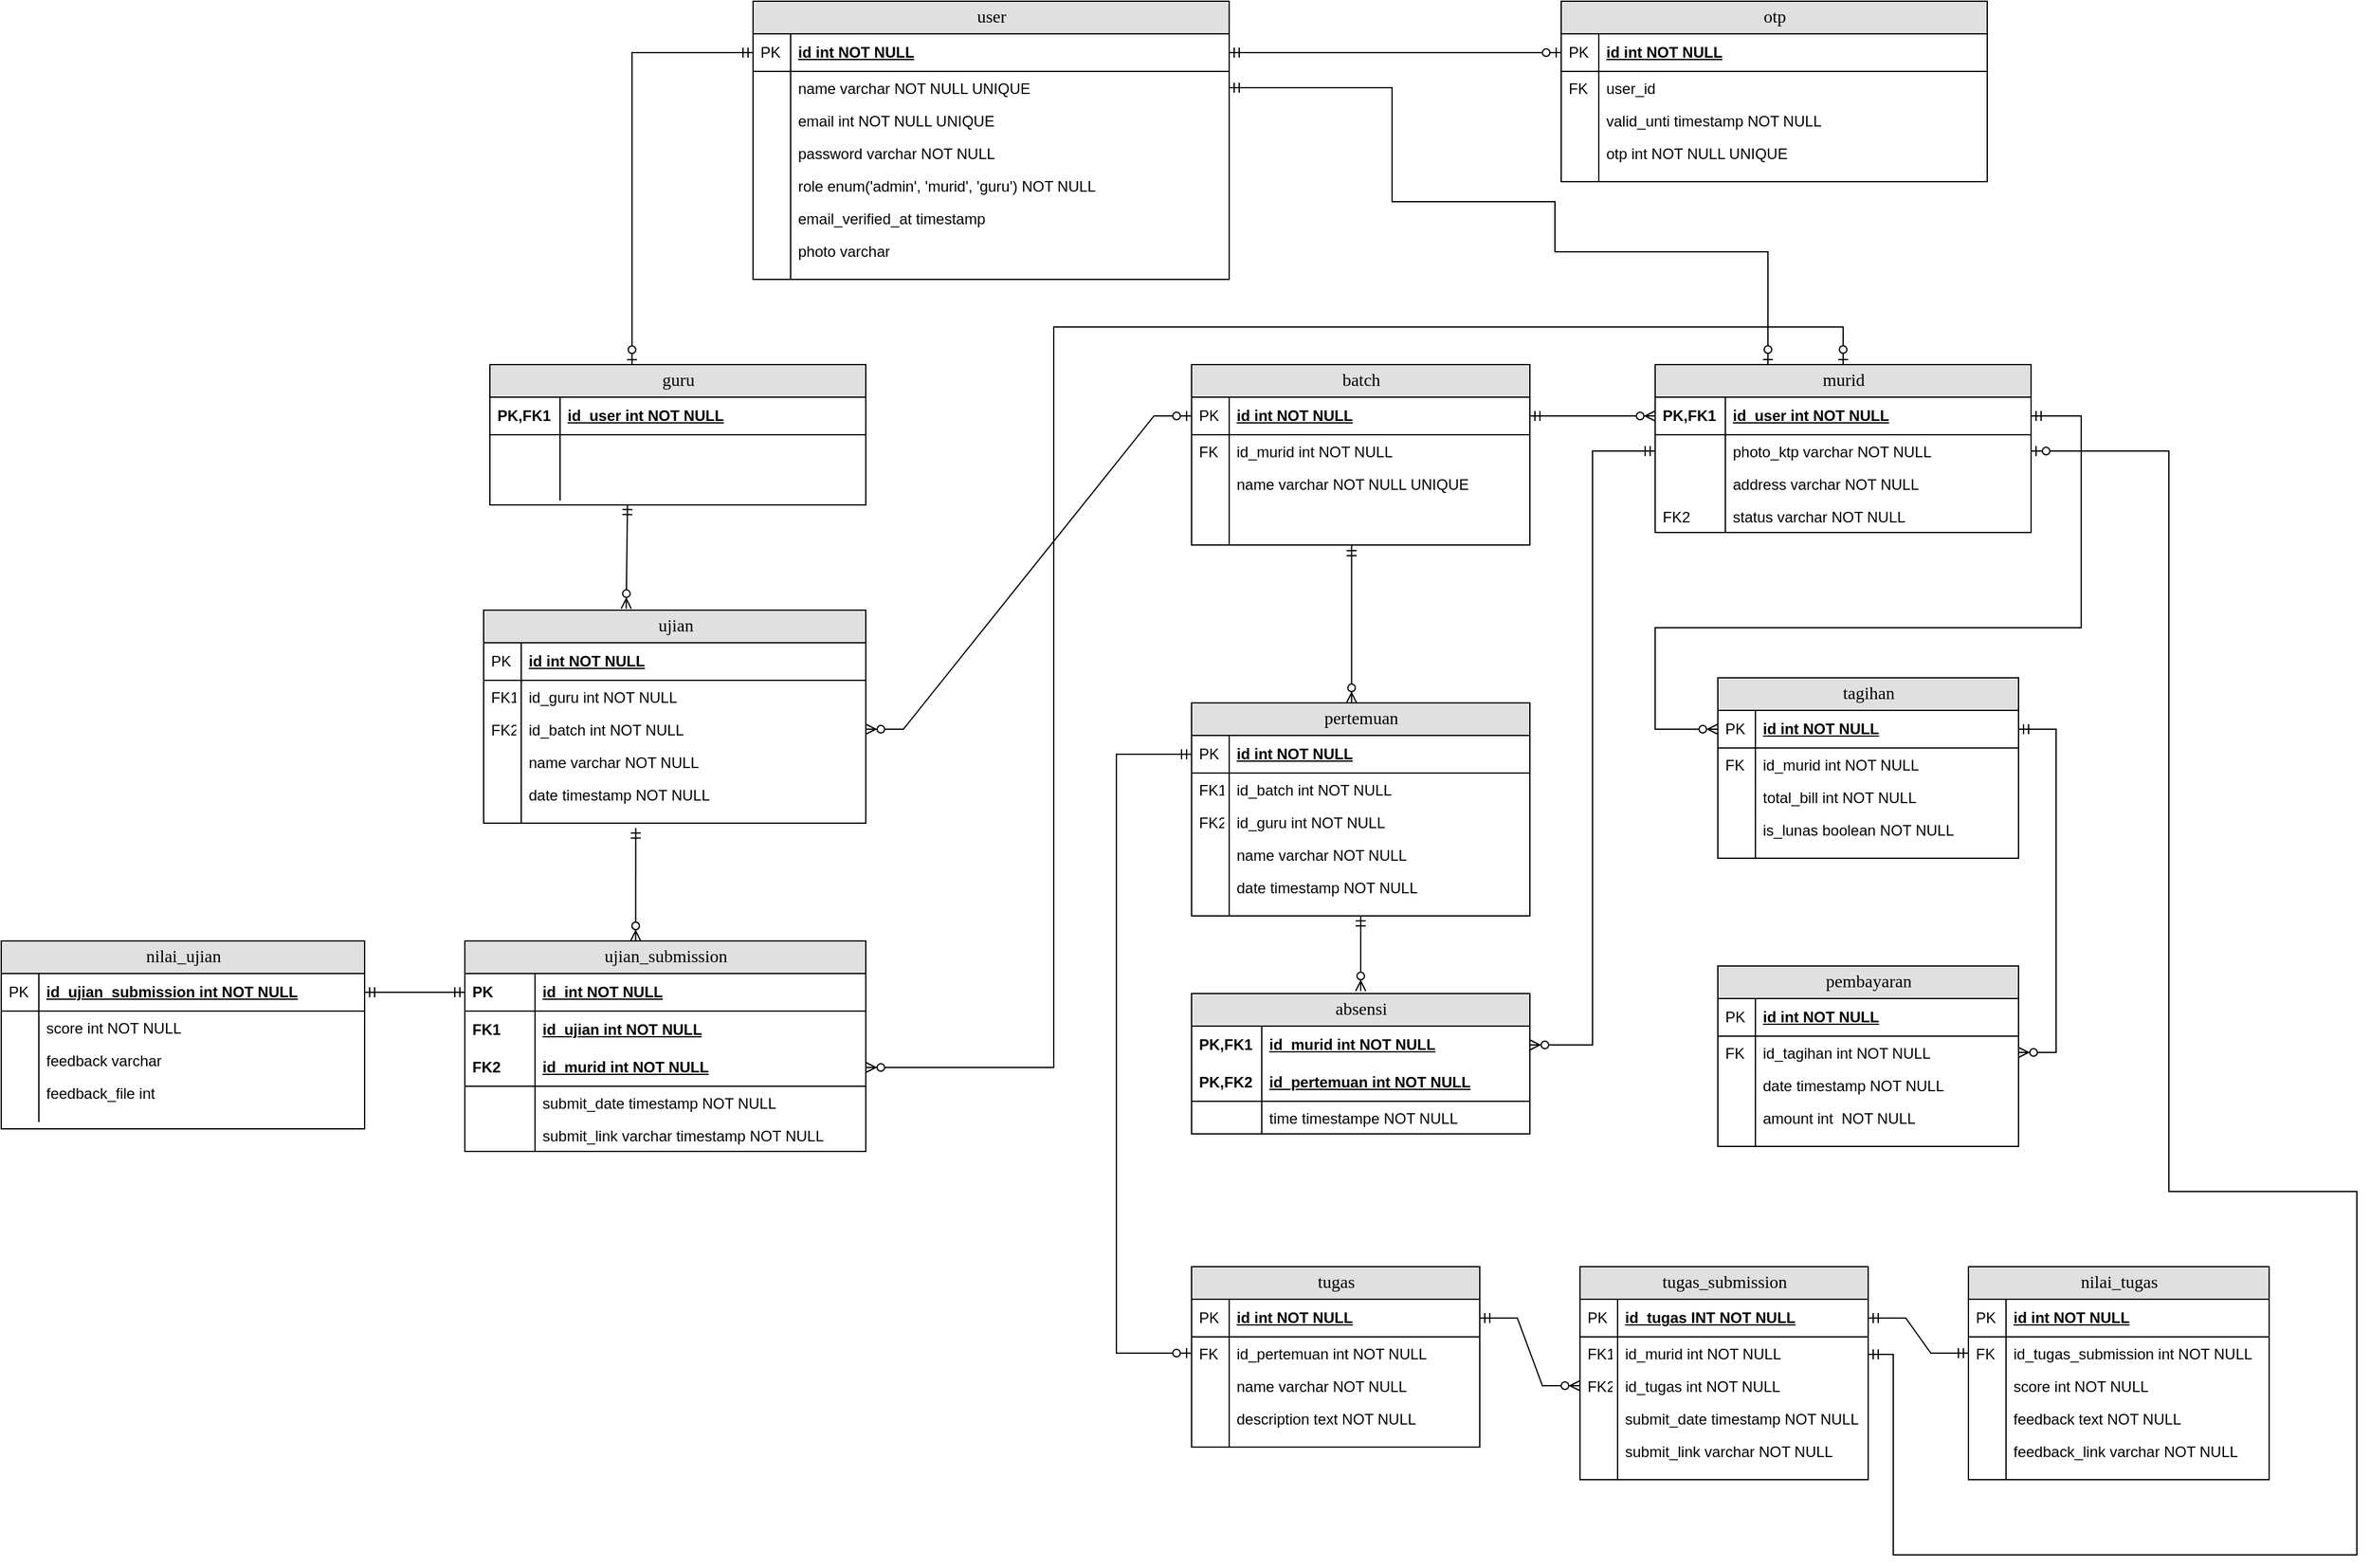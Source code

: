 <mxfile version="17.4.1" type="google"><diagram name="Page-1" id="e56a1550-8fbb-45ad-956c-1786394a9013"><mxGraphModel grid="1" page="1" gridSize="10" guides="1" tooltips="1" connect="1" arrows="1" fold="1" pageScale="1" pageWidth="1100" pageHeight="850" background="none" math="0" shadow="0"><root><mxCell id="0"/><mxCell id="1" parent="0"/><mxCell id="Sm6AFsW9OlAMBEz4inHy-1" value="user" style="swimlane;html=1;fontStyle=0;childLayout=stackLayout;horizontal=1;startSize=26;fillColor=#e0e0e0;horizontalStack=0;resizeParent=1;resizeLast=0;collapsible=1;marginBottom=0;swimlaneFillColor=#ffffff;align=center;rounded=0;shadow=0;comic=0;labelBackgroundColor=none;strokeWidth=1;fontFamily=Verdana;fontSize=14" vertex="1" parent="1"><mxGeometry x="250" y="720" width="380" height="222" as="geometry"/></mxCell><mxCell id="Sm6AFsW9OlAMBEz4inHy-2" value="id int NOT NULL" style="shape=partialRectangle;top=0;left=0;right=0;bottom=1;html=1;align=left;verticalAlign=middle;fillColor=none;spacingLeft=34;spacingRight=4;whiteSpace=wrap;overflow=hidden;rotatable=0;points=[[0,0.5],[1,0.5]];portConstraint=eastwest;dropTarget=0;fontStyle=5;" vertex="1" parent="Sm6AFsW9OlAMBEz4inHy-1"><mxGeometry y="26" width="380" height="30" as="geometry"/></mxCell><mxCell id="Sm6AFsW9OlAMBEz4inHy-3" value="PK" style="shape=partialRectangle;top=0;left=0;bottom=0;html=1;fillColor=none;align=left;verticalAlign=middle;spacingLeft=4;spacingRight=4;whiteSpace=wrap;overflow=hidden;rotatable=0;points=[];portConstraint=eastwest;part=1;" connectable="0" vertex="1" parent="Sm6AFsW9OlAMBEz4inHy-2"><mxGeometry width="30" height="30" as="geometry"/></mxCell><mxCell id="Sm6AFsW9OlAMBEz4inHy-4" value="name varchar NOT NULL UNIQUE" style="shape=partialRectangle;top=0;left=0;right=0;bottom=0;html=1;align=left;verticalAlign=top;fillColor=none;spacingLeft=34;spacingRight=4;whiteSpace=wrap;overflow=hidden;rotatable=0;points=[[0,0.5],[1,0.5]];portConstraint=eastwest;dropTarget=0;" vertex="1" parent="Sm6AFsW9OlAMBEz4inHy-1"><mxGeometry y="56" width="380" height="26" as="geometry"/></mxCell><mxCell id="Sm6AFsW9OlAMBEz4inHy-5" value="" style="shape=partialRectangle;top=0;left=0;bottom=0;html=1;fillColor=none;align=left;verticalAlign=top;spacingLeft=4;spacingRight=4;whiteSpace=wrap;overflow=hidden;rotatable=0;points=[];portConstraint=eastwest;part=1;" connectable="0" vertex="1" parent="Sm6AFsW9OlAMBEz4inHy-4"><mxGeometry width="30" height="26" as="geometry"/></mxCell><mxCell id="Sm6AFsW9OlAMBEz4inHy-286" value="email int NOT NULL UNIQUE" style="shape=partialRectangle;top=0;left=0;right=0;bottom=0;html=1;align=left;verticalAlign=top;fillColor=none;spacingLeft=34;spacingRight=4;whiteSpace=wrap;overflow=hidden;rotatable=0;points=[[0,0.5],[1,0.5]];portConstraint=eastwest;dropTarget=0;" vertex="1" parent="Sm6AFsW9OlAMBEz4inHy-1"><mxGeometry y="82" width="380" height="26" as="geometry"/></mxCell><mxCell id="Sm6AFsW9OlAMBEz4inHy-287" value="" style="shape=partialRectangle;top=0;left=0;bottom=0;html=1;fillColor=none;align=left;verticalAlign=top;spacingLeft=4;spacingRight=4;whiteSpace=wrap;overflow=hidden;rotatable=0;points=[];portConstraint=eastwest;part=1;" connectable="0" vertex="1" parent="Sm6AFsW9OlAMBEz4inHy-286"><mxGeometry width="30" height="26" as="geometry"/></mxCell><mxCell id="Sm6AFsW9OlAMBEz4inHy-6" value="password varchar NOT NULL" style="shape=partialRectangle;top=0;left=0;right=0;bottom=0;html=1;align=left;verticalAlign=top;fillColor=none;spacingLeft=34;spacingRight=4;whiteSpace=wrap;overflow=hidden;rotatable=0;points=[[0,0.5],[1,0.5]];portConstraint=eastwest;dropTarget=0;" vertex="1" parent="Sm6AFsW9OlAMBEz4inHy-1"><mxGeometry y="108" width="380" height="26" as="geometry"/></mxCell><mxCell id="Sm6AFsW9OlAMBEz4inHy-7" value="" style="shape=partialRectangle;top=0;left=0;bottom=0;html=1;fillColor=none;align=left;verticalAlign=top;spacingLeft=4;spacingRight=4;whiteSpace=wrap;overflow=hidden;rotatable=0;points=[];portConstraint=eastwest;part=1;" connectable="0" vertex="1" parent="Sm6AFsW9OlAMBEz4inHy-6"><mxGeometry width="30" height="26" as="geometry"/></mxCell><mxCell id="Sm6AFsW9OlAMBEz4inHy-8" value="role enum('admin', 'murid', 'guru') NOT NULL" style="shape=partialRectangle;top=0;left=0;right=0;bottom=0;html=1;align=left;verticalAlign=top;fillColor=none;spacingLeft=34;spacingRight=4;whiteSpace=wrap;overflow=hidden;rotatable=0;points=[[0,0.5],[1,0.5]];portConstraint=eastwest;dropTarget=0;" vertex="1" parent="Sm6AFsW9OlAMBEz4inHy-1"><mxGeometry y="134" width="380" height="26" as="geometry"/></mxCell><mxCell id="Sm6AFsW9OlAMBEz4inHy-9" value="" style="shape=partialRectangle;top=0;left=0;bottom=0;html=1;fillColor=none;align=left;verticalAlign=top;spacingLeft=4;spacingRight=4;whiteSpace=wrap;overflow=hidden;rotatable=0;points=[];portConstraint=eastwest;part=1;" connectable="0" vertex="1" parent="Sm6AFsW9OlAMBEz4inHy-8"><mxGeometry width="30" height="26" as="geometry"/></mxCell><mxCell id="Sm6AFsW9OlAMBEz4inHy-202" value="email_verified_at timestamp" style="shape=partialRectangle;top=0;left=0;right=0;bottom=0;html=1;align=left;verticalAlign=top;fillColor=none;spacingLeft=34;spacingRight=4;whiteSpace=wrap;overflow=hidden;rotatable=0;points=[[0,0.5],[1,0.5]];portConstraint=eastwest;dropTarget=0;" vertex="1" parent="Sm6AFsW9OlAMBEz4inHy-1"><mxGeometry y="160" width="380" height="26" as="geometry"/></mxCell><mxCell id="Sm6AFsW9OlAMBEz4inHy-203" value="" style="shape=partialRectangle;top=0;left=0;bottom=0;html=1;fillColor=none;align=left;verticalAlign=top;spacingLeft=4;spacingRight=4;whiteSpace=wrap;overflow=hidden;rotatable=0;points=[];portConstraint=eastwest;part=1;" connectable="0" vertex="1" parent="Sm6AFsW9OlAMBEz4inHy-202"><mxGeometry width="30" height="26" as="geometry"/></mxCell><mxCell id="Sm6AFsW9OlAMBEz4inHy-284" value="photo varchar" style="shape=partialRectangle;top=0;left=0;right=0;bottom=0;html=1;align=left;verticalAlign=top;fillColor=none;spacingLeft=34;spacingRight=4;whiteSpace=wrap;overflow=hidden;rotatable=0;points=[[0,0.5],[1,0.5]];portConstraint=eastwest;dropTarget=0;" vertex="1" parent="Sm6AFsW9OlAMBEz4inHy-1"><mxGeometry y="186" width="380" height="26" as="geometry"/></mxCell><mxCell id="Sm6AFsW9OlAMBEz4inHy-285" value="" style="shape=partialRectangle;top=0;left=0;bottom=0;html=1;fillColor=none;align=left;verticalAlign=top;spacingLeft=4;spacingRight=4;whiteSpace=wrap;overflow=hidden;rotatable=0;points=[];portConstraint=eastwest;part=1;" connectable="0" vertex="1" parent="Sm6AFsW9OlAMBEz4inHy-284"><mxGeometry width="30" height="26" as="geometry"/></mxCell><mxCell id="Sm6AFsW9OlAMBEz4inHy-10" value="" style="shape=partialRectangle;top=0;left=0;right=0;bottom=0;html=1;align=left;verticalAlign=top;fillColor=none;spacingLeft=34;spacingRight=4;whiteSpace=wrap;overflow=hidden;rotatable=0;points=[[0,0.5],[1,0.5]];portConstraint=eastwest;dropTarget=0;" vertex="1" parent="Sm6AFsW9OlAMBEz4inHy-1"><mxGeometry y="212" width="380" height="10" as="geometry"/></mxCell><mxCell id="Sm6AFsW9OlAMBEz4inHy-11" value="" style="shape=partialRectangle;top=0;left=0;bottom=0;html=1;fillColor=none;align=left;verticalAlign=top;spacingLeft=4;spacingRight=4;whiteSpace=wrap;overflow=hidden;rotatable=0;points=[];portConstraint=eastwest;part=1;" connectable="0" vertex="1" parent="Sm6AFsW9OlAMBEz4inHy-10"><mxGeometry width="30" height="10" as="geometry"/></mxCell><mxCell id="Sm6AFsW9OlAMBEz4inHy-26" value="otp" style="swimlane;html=1;fontStyle=0;childLayout=stackLayout;horizontal=1;startSize=26;fillColor=#e0e0e0;horizontalStack=0;resizeParent=1;resizeLast=0;collapsible=1;marginBottom=0;swimlaneFillColor=#ffffff;align=center;rounded=0;shadow=0;comic=0;labelBackgroundColor=none;strokeWidth=1;fontFamily=Verdana;fontSize=14" vertex="1" parent="1"><mxGeometry x="895" y="720" width="340" height="144" as="geometry"><mxRectangle x="30" y="358" width="70" height="26" as="alternateBounds"/></mxGeometry></mxCell><mxCell id="Sm6AFsW9OlAMBEz4inHy-27" value="id int NOT NULL" style="shape=partialRectangle;top=0;left=0;right=0;bottom=1;html=1;align=left;verticalAlign=middle;fillColor=none;spacingLeft=34;spacingRight=4;whiteSpace=wrap;overflow=hidden;rotatable=0;points=[[0,0.5],[1,0.5]];portConstraint=eastwest;dropTarget=0;fontStyle=5;" vertex="1" parent="Sm6AFsW9OlAMBEz4inHy-26"><mxGeometry y="26" width="340" height="30" as="geometry"/></mxCell><mxCell id="Sm6AFsW9OlAMBEz4inHy-28" value="PK" style="shape=partialRectangle;top=0;left=0;bottom=0;html=1;fillColor=none;align=left;verticalAlign=middle;spacingLeft=4;spacingRight=4;whiteSpace=wrap;overflow=hidden;rotatable=0;points=[];portConstraint=eastwest;part=1;" connectable="0" vertex="1" parent="Sm6AFsW9OlAMBEz4inHy-27"><mxGeometry width="30" height="30" as="geometry"/></mxCell><mxCell id="Sm6AFsW9OlAMBEz4inHy-29" value="user_id" style="shape=partialRectangle;top=0;left=0;right=0;bottom=0;html=1;align=left;verticalAlign=top;fillColor=none;spacingLeft=34;spacingRight=4;whiteSpace=wrap;overflow=hidden;rotatable=0;points=[[0,0.5],[1,0.5]];portConstraint=eastwest;dropTarget=0;" vertex="1" parent="Sm6AFsW9OlAMBEz4inHy-26"><mxGeometry y="56" width="340" height="26" as="geometry"/></mxCell><mxCell id="Sm6AFsW9OlAMBEz4inHy-30" value="FK" style="shape=partialRectangle;top=0;left=0;bottom=0;html=1;fillColor=none;align=left;verticalAlign=top;spacingLeft=4;spacingRight=4;whiteSpace=wrap;overflow=hidden;rotatable=0;points=[];portConstraint=eastwest;part=1;" connectable="0" vertex="1" parent="Sm6AFsW9OlAMBEz4inHy-29"><mxGeometry width="30" height="26" as="geometry"/></mxCell><mxCell id="Sm6AFsW9OlAMBEz4inHy-31" value="valid_unti timestamp NOT NULL" style="shape=partialRectangle;top=0;left=0;right=0;bottom=0;html=1;align=left;verticalAlign=top;fillColor=none;spacingLeft=34;spacingRight=4;whiteSpace=wrap;overflow=hidden;rotatable=0;points=[[0,0.5],[1,0.5]];portConstraint=eastwest;dropTarget=0;" vertex="1" parent="Sm6AFsW9OlAMBEz4inHy-26"><mxGeometry y="82" width="340" height="26" as="geometry"/></mxCell><mxCell id="Sm6AFsW9OlAMBEz4inHy-32" value="" style="shape=partialRectangle;top=0;left=0;bottom=0;html=1;fillColor=none;align=left;verticalAlign=top;spacingLeft=4;spacingRight=4;whiteSpace=wrap;overflow=hidden;rotatable=0;points=[];portConstraint=eastwest;part=1;" connectable="0" vertex="1" parent="Sm6AFsW9OlAMBEz4inHy-31"><mxGeometry width="30" height="26" as="geometry"/></mxCell><mxCell id="Sm6AFsW9OlAMBEz4inHy-33" value="otp int NOT NULL UNIQUE" style="shape=partialRectangle;top=0;left=0;right=0;bottom=0;html=1;align=left;verticalAlign=top;fillColor=none;spacingLeft=34;spacingRight=4;whiteSpace=wrap;overflow=hidden;rotatable=0;points=[[0,0.5],[1,0.5]];portConstraint=eastwest;dropTarget=0;" vertex="1" parent="Sm6AFsW9OlAMBEz4inHy-26"><mxGeometry y="108" width="340" height="26" as="geometry"/></mxCell><mxCell id="Sm6AFsW9OlAMBEz4inHy-34" value="" style="shape=partialRectangle;top=0;left=0;bottom=0;html=1;fillColor=none;align=left;verticalAlign=top;spacingLeft=4;spacingRight=4;whiteSpace=wrap;overflow=hidden;rotatable=0;points=[];portConstraint=eastwest;part=1;" connectable="0" vertex="1" parent="Sm6AFsW9OlAMBEz4inHy-33"><mxGeometry width="30" height="26" as="geometry"/></mxCell><mxCell id="Sm6AFsW9OlAMBEz4inHy-35" value="" style="shape=partialRectangle;top=0;left=0;right=0;bottom=0;html=1;align=left;verticalAlign=top;fillColor=none;spacingLeft=34;spacingRight=4;whiteSpace=wrap;overflow=hidden;rotatable=0;points=[[0,0.5],[1,0.5]];portConstraint=eastwest;dropTarget=0;" vertex="1" parent="Sm6AFsW9OlAMBEz4inHy-26"><mxGeometry y="134" width="340" height="10" as="geometry"/></mxCell><mxCell id="Sm6AFsW9OlAMBEz4inHy-36" value="" style="shape=partialRectangle;top=0;left=0;bottom=0;html=1;fillColor=none;align=left;verticalAlign=top;spacingLeft=4;spacingRight=4;whiteSpace=wrap;overflow=hidden;rotatable=0;points=[];portConstraint=eastwest;part=1;" connectable="0" vertex="1" parent="Sm6AFsW9OlAMBEz4inHy-35"><mxGeometry width="30" height="10" as="geometry"/></mxCell><mxCell id="Sm6AFsW9OlAMBEz4inHy-52" value="batch" style="swimlane;html=1;fontStyle=0;childLayout=stackLayout;horizontal=1;startSize=26;fillColor=#e0e0e0;horizontalStack=0;resizeParent=1;resizeLast=0;collapsible=1;marginBottom=0;swimlaneFillColor=#ffffff;align=center;rounded=0;shadow=0;comic=0;labelBackgroundColor=none;strokeWidth=1;fontFamily=Verdana;fontSize=14" vertex="1" parent="1"><mxGeometry x="600" y="1010" width="270" height="144" as="geometry"><mxRectangle x="30" y="358" width="70" height="26" as="alternateBounds"/></mxGeometry></mxCell><mxCell id="Sm6AFsW9OlAMBEz4inHy-53" value="id int NOT NULL" style="shape=partialRectangle;top=0;left=0;right=0;bottom=1;html=1;align=left;verticalAlign=middle;fillColor=none;spacingLeft=34;spacingRight=4;whiteSpace=wrap;overflow=hidden;rotatable=0;points=[[0,0.5],[1,0.5]];portConstraint=eastwest;dropTarget=0;fontStyle=5;" vertex="1" parent="Sm6AFsW9OlAMBEz4inHy-52"><mxGeometry y="26" width="270" height="30" as="geometry"/></mxCell><mxCell id="Sm6AFsW9OlAMBEz4inHy-54" value="PK" style="shape=partialRectangle;top=0;left=0;bottom=0;html=1;fillColor=none;align=left;verticalAlign=middle;spacingLeft=4;spacingRight=4;whiteSpace=wrap;overflow=hidden;rotatable=0;points=[];portConstraint=eastwest;part=1;" connectable="0" vertex="1" parent="Sm6AFsW9OlAMBEz4inHy-53"><mxGeometry width="30" height="30" as="geometry"/></mxCell><mxCell id="Sm6AFsW9OlAMBEz4inHy-55" value="id_murid int NOT NULL" style="shape=partialRectangle;top=0;left=0;right=0;bottom=0;html=1;align=left;verticalAlign=top;fillColor=none;spacingLeft=34;spacingRight=4;whiteSpace=wrap;overflow=hidden;rotatable=0;points=[[0,0.5],[1,0.5]];portConstraint=eastwest;dropTarget=0;" vertex="1" parent="Sm6AFsW9OlAMBEz4inHy-52"><mxGeometry y="56" width="270" height="26" as="geometry"/></mxCell><mxCell id="Sm6AFsW9OlAMBEz4inHy-56" value="FK" style="shape=partialRectangle;top=0;left=0;bottom=0;html=1;fillColor=none;align=left;verticalAlign=top;spacingLeft=4;spacingRight=4;whiteSpace=wrap;overflow=hidden;rotatable=0;points=[];portConstraint=eastwest;part=1;" connectable="0" vertex="1" parent="Sm6AFsW9OlAMBEz4inHy-55"><mxGeometry width="30" height="26" as="geometry"/></mxCell><mxCell id="Sm6AFsW9OlAMBEz4inHy-57" value="name varchar NOT NULL UNIQUE" style="shape=partialRectangle;top=0;left=0;right=0;bottom=0;html=1;align=left;verticalAlign=top;fillColor=none;spacingLeft=34;spacingRight=4;whiteSpace=wrap;overflow=hidden;rotatable=0;points=[[0,0.5],[1,0.5]];portConstraint=eastwest;dropTarget=0;" vertex="1" parent="Sm6AFsW9OlAMBEz4inHy-52"><mxGeometry y="82" width="270" height="26" as="geometry"/></mxCell><mxCell id="Sm6AFsW9OlAMBEz4inHy-58" value="" style="shape=partialRectangle;top=0;left=0;bottom=0;html=1;fillColor=none;align=left;verticalAlign=top;spacingLeft=4;spacingRight=4;whiteSpace=wrap;overflow=hidden;rotatable=0;points=[];portConstraint=eastwest;part=1;" connectable="0" vertex="1" parent="Sm6AFsW9OlAMBEz4inHy-57"><mxGeometry width="30" height="26" as="geometry"/></mxCell><mxCell id="Sm6AFsW9OlAMBEz4inHy-59" value="" style="shape=partialRectangle;top=0;left=0;right=0;bottom=0;html=1;align=left;verticalAlign=top;fillColor=none;spacingLeft=34;spacingRight=4;whiteSpace=wrap;overflow=hidden;rotatable=0;points=[[0,0.5],[1,0.5]];portConstraint=eastwest;dropTarget=0;" vertex="1" parent="Sm6AFsW9OlAMBEz4inHy-52"><mxGeometry y="108" width="270" height="26" as="geometry"/></mxCell><mxCell id="Sm6AFsW9OlAMBEz4inHy-60" value="" style="shape=partialRectangle;top=0;left=0;bottom=0;html=1;fillColor=none;align=left;verticalAlign=top;spacingLeft=4;spacingRight=4;whiteSpace=wrap;overflow=hidden;rotatable=0;points=[];portConstraint=eastwest;part=1;" connectable="0" vertex="1" parent="Sm6AFsW9OlAMBEz4inHy-59"><mxGeometry width="30" height="26" as="geometry"/></mxCell><mxCell id="Sm6AFsW9OlAMBEz4inHy-61" value="" style="shape=partialRectangle;top=0;left=0;right=0;bottom=0;html=1;align=left;verticalAlign=top;fillColor=none;spacingLeft=34;spacingRight=4;whiteSpace=wrap;overflow=hidden;rotatable=0;points=[[0,0.5],[1,0.5]];portConstraint=eastwest;dropTarget=0;" vertex="1" parent="Sm6AFsW9OlAMBEz4inHy-52"><mxGeometry y="134" width="270" height="10" as="geometry"/></mxCell><mxCell id="Sm6AFsW9OlAMBEz4inHy-62" value="" style="shape=partialRectangle;top=0;left=0;bottom=0;html=1;fillColor=none;align=left;verticalAlign=top;spacingLeft=4;spacingRight=4;whiteSpace=wrap;overflow=hidden;rotatable=0;points=[];portConstraint=eastwest;part=1;" connectable="0" vertex="1" parent="Sm6AFsW9OlAMBEz4inHy-61"><mxGeometry width="30" height="10" as="geometry"/></mxCell><mxCell id="Sm6AFsW9OlAMBEz4inHy-63" value="tagihan" style="swimlane;html=1;fontStyle=0;childLayout=stackLayout;horizontal=1;startSize=26;fillColor=#e0e0e0;horizontalStack=0;resizeParent=1;resizeLast=0;collapsible=1;marginBottom=0;swimlaneFillColor=#ffffff;align=center;rounded=0;shadow=0;comic=0;labelBackgroundColor=none;strokeWidth=1;fontFamily=Verdana;fontSize=14" vertex="1" parent="1"><mxGeometry x="1020" y="1260" width="240" height="144" as="geometry"><mxRectangle x="30" y="358" width="70" height="26" as="alternateBounds"/></mxGeometry></mxCell><mxCell id="Sm6AFsW9OlAMBEz4inHy-64" value="id int NOT NULL" style="shape=partialRectangle;top=0;left=0;right=0;bottom=1;html=1;align=left;verticalAlign=middle;fillColor=none;spacingLeft=34;spacingRight=4;whiteSpace=wrap;overflow=hidden;rotatable=0;points=[[0,0.5],[1,0.5]];portConstraint=eastwest;dropTarget=0;fontStyle=5;" vertex="1" parent="Sm6AFsW9OlAMBEz4inHy-63"><mxGeometry y="26" width="240" height="30" as="geometry"/></mxCell><mxCell id="Sm6AFsW9OlAMBEz4inHy-65" value="PK" style="shape=partialRectangle;top=0;left=0;bottom=0;html=1;fillColor=none;align=left;verticalAlign=middle;spacingLeft=4;spacingRight=4;whiteSpace=wrap;overflow=hidden;rotatable=0;points=[];portConstraint=eastwest;part=1;" connectable="0" vertex="1" parent="Sm6AFsW9OlAMBEz4inHy-64"><mxGeometry width="30" height="30" as="geometry"/></mxCell><mxCell id="Sm6AFsW9OlAMBEz4inHy-66" value="id_murid int NOT NULL" style="shape=partialRectangle;top=0;left=0;right=0;bottom=0;html=1;align=left;verticalAlign=top;fillColor=none;spacingLeft=34;spacingRight=4;whiteSpace=wrap;overflow=hidden;rotatable=0;points=[[0,0.5],[1,0.5]];portConstraint=eastwest;dropTarget=0;" vertex="1" parent="Sm6AFsW9OlAMBEz4inHy-63"><mxGeometry y="56" width="240" height="26" as="geometry"/></mxCell><mxCell id="Sm6AFsW9OlAMBEz4inHy-67" value="FK" style="shape=partialRectangle;top=0;left=0;bottom=0;html=1;fillColor=none;align=left;verticalAlign=top;spacingLeft=4;spacingRight=4;whiteSpace=wrap;overflow=hidden;rotatable=0;points=[];portConstraint=eastwest;part=1;" connectable="0" vertex="1" parent="Sm6AFsW9OlAMBEz4inHy-66"><mxGeometry width="30" height="26" as="geometry"/></mxCell><mxCell id="Sm6AFsW9OlAMBEz4inHy-68" value="total_bill int NOT NULL" style="shape=partialRectangle;top=0;left=0;right=0;bottom=0;html=1;align=left;verticalAlign=top;fillColor=none;spacingLeft=34;spacingRight=4;whiteSpace=wrap;overflow=hidden;rotatable=0;points=[[0,0.5],[1,0.5]];portConstraint=eastwest;dropTarget=0;" vertex="1" parent="Sm6AFsW9OlAMBEz4inHy-63"><mxGeometry y="82" width="240" height="26" as="geometry"/></mxCell><mxCell id="Sm6AFsW9OlAMBEz4inHy-69" value="" style="shape=partialRectangle;top=0;left=0;bottom=0;html=1;fillColor=none;align=left;verticalAlign=top;spacingLeft=4;spacingRight=4;whiteSpace=wrap;overflow=hidden;rotatable=0;points=[];portConstraint=eastwest;part=1;" connectable="0" vertex="1" parent="Sm6AFsW9OlAMBEz4inHy-68"><mxGeometry width="30" height="26" as="geometry"/></mxCell><mxCell id="Sm6AFsW9OlAMBEz4inHy-70" value="is_lunas boolean NOT NULL" style="shape=partialRectangle;top=0;left=0;right=0;bottom=0;html=1;align=left;verticalAlign=top;fillColor=none;spacingLeft=34;spacingRight=4;whiteSpace=wrap;overflow=hidden;rotatable=0;points=[[0,0.5],[1,0.5]];portConstraint=eastwest;dropTarget=0;" vertex="1" parent="Sm6AFsW9OlAMBEz4inHy-63"><mxGeometry y="108" width="240" height="26" as="geometry"/></mxCell><mxCell id="Sm6AFsW9OlAMBEz4inHy-71" value="" style="shape=partialRectangle;top=0;left=0;bottom=0;html=1;fillColor=none;align=left;verticalAlign=top;spacingLeft=4;spacingRight=4;whiteSpace=wrap;overflow=hidden;rotatable=0;points=[];portConstraint=eastwest;part=1;" connectable="0" vertex="1" parent="Sm6AFsW9OlAMBEz4inHy-70"><mxGeometry width="30" height="26" as="geometry"/></mxCell><mxCell id="Sm6AFsW9OlAMBEz4inHy-72" value="" style="shape=partialRectangle;top=0;left=0;right=0;bottom=0;html=1;align=left;verticalAlign=top;fillColor=none;spacingLeft=34;spacingRight=4;whiteSpace=wrap;overflow=hidden;rotatable=0;points=[[0,0.5],[1,0.5]];portConstraint=eastwest;dropTarget=0;" vertex="1" parent="Sm6AFsW9OlAMBEz4inHy-63"><mxGeometry y="134" width="240" height="10" as="geometry"/></mxCell><mxCell id="Sm6AFsW9OlAMBEz4inHy-73" value="" style="shape=partialRectangle;top=0;left=0;bottom=0;html=1;fillColor=none;align=left;verticalAlign=top;spacingLeft=4;spacingRight=4;whiteSpace=wrap;overflow=hidden;rotatable=0;points=[];portConstraint=eastwest;part=1;" connectable="0" vertex="1" parent="Sm6AFsW9OlAMBEz4inHy-72"><mxGeometry width="30" height="10" as="geometry"/></mxCell><mxCell id="Sm6AFsW9OlAMBEz4inHy-74" value="pembayaran" style="swimlane;html=1;fontStyle=0;childLayout=stackLayout;horizontal=1;startSize=26;fillColor=#e0e0e0;horizontalStack=0;resizeParent=1;resizeLast=0;collapsible=1;marginBottom=0;swimlaneFillColor=#ffffff;align=center;rounded=0;shadow=0;comic=0;labelBackgroundColor=none;strokeWidth=1;fontFamily=Verdana;fontSize=14" vertex="1" parent="1"><mxGeometry x="1020" y="1490" width="240" height="144" as="geometry"><mxRectangle x="30" y="358" width="70" height="26" as="alternateBounds"/></mxGeometry></mxCell><mxCell id="Sm6AFsW9OlAMBEz4inHy-75" value="id int NOT NULL" style="shape=partialRectangle;top=0;left=0;right=0;bottom=1;html=1;align=left;verticalAlign=middle;fillColor=none;spacingLeft=34;spacingRight=4;whiteSpace=wrap;overflow=hidden;rotatable=0;points=[[0,0.5],[1,0.5]];portConstraint=eastwest;dropTarget=0;fontStyle=5;" vertex="1" parent="Sm6AFsW9OlAMBEz4inHy-74"><mxGeometry y="26" width="240" height="30" as="geometry"/></mxCell><mxCell id="Sm6AFsW9OlAMBEz4inHy-76" value="PK" style="shape=partialRectangle;top=0;left=0;bottom=0;html=1;fillColor=none;align=left;verticalAlign=middle;spacingLeft=4;spacingRight=4;whiteSpace=wrap;overflow=hidden;rotatable=0;points=[];portConstraint=eastwest;part=1;" connectable="0" vertex="1" parent="Sm6AFsW9OlAMBEz4inHy-75"><mxGeometry width="30" height="30" as="geometry"/></mxCell><mxCell id="Sm6AFsW9OlAMBEz4inHy-77" value="id_tagihan int NOT NULL" style="shape=partialRectangle;top=0;left=0;right=0;bottom=0;html=1;align=left;verticalAlign=top;fillColor=none;spacingLeft=34;spacingRight=4;whiteSpace=wrap;overflow=hidden;rotatable=0;points=[[0,0.5],[1,0.5]];portConstraint=eastwest;dropTarget=0;" vertex="1" parent="Sm6AFsW9OlAMBEz4inHy-74"><mxGeometry y="56" width="240" height="26" as="geometry"/></mxCell><mxCell id="Sm6AFsW9OlAMBEz4inHy-78" value="FK" style="shape=partialRectangle;top=0;left=0;bottom=0;html=1;fillColor=none;align=left;verticalAlign=top;spacingLeft=4;spacingRight=4;whiteSpace=wrap;overflow=hidden;rotatable=0;points=[];portConstraint=eastwest;part=1;" connectable="0" vertex="1" parent="Sm6AFsW9OlAMBEz4inHy-77"><mxGeometry width="30" height="26" as="geometry"/></mxCell><mxCell id="Sm6AFsW9OlAMBEz4inHy-79" value="date timestamp NOT NULL" style="shape=partialRectangle;top=0;left=0;right=0;bottom=0;html=1;align=left;verticalAlign=top;fillColor=none;spacingLeft=34;spacingRight=4;whiteSpace=wrap;overflow=hidden;rotatable=0;points=[[0,0.5],[1,0.5]];portConstraint=eastwest;dropTarget=0;" vertex="1" parent="Sm6AFsW9OlAMBEz4inHy-74"><mxGeometry y="82" width="240" height="26" as="geometry"/></mxCell><mxCell id="Sm6AFsW9OlAMBEz4inHy-80" value="" style="shape=partialRectangle;top=0;left=0;bottom=0;html=1;fillColor=none;align=left;verticalAlign=top;spacingLeft=4;spacingRight=4;whiteSpace=wrap;overflow=hidden;rotatable=0;points=[];portConstraint=eastwest;part=1;" connectable="0" vertex="1" parent="Sm6AFsW9OlAMBEz4inHy-79"><mxGeometry width="30" height="26" as="geometry"/></mxCell><mxCell id="Sm6AFsW9OlAMBEz4inHy-81" value="amount int&amp;nbsp; NOT NULL" style="shape=partialRectangle;top=0;left=0;right=0;bottom=0;html=1;align=left;verticalAlign=top;fillColor=none;spacingLeft=34;spacingRight=4;whiteSpace=wrap;overflow=hidden;rotatable=0;points=[[0,0.5],[1,0.5]];portConstraint=eastwest;dropTarget=0;" vertex="1" parent="Sm6AFsW9OlAMBEz4inHy-74"><mxGeometry y="108" width="240" height="26" as="geometry"/></mxCell><mxCell id="Sm6AFsW9OlAMBEz4inHy-82" value="" style="shape=partialRectangle;top=0;left=0;bottom=0;html=1;fillColor=none;align=left;verticalAlign=top;spacingLeft=4;spacingRight=4;whiteSpace=wrap;overflow=hidden;rotatable=0;points=[];portConstraint=eastwest;part=1;" connectable="0" vertex="1" parent="Sm6AFsW9OlAMBEz4inHy-81"><mxGeometry width="30" height="26" as="geometry"/></mxCell><mxCell id="Sm6AFsW9OlAMBEz4inHy-83" value="" style="shape=partialRectangle;top=0;left=0;right=0;bottom=0;html=1;align=left;verticalAlign=top;fillColor=none;spacingLeft=34;spacingRight=4;whiteSpace=wrap;overflow=hidden;rotatable=0;points=[[0,0.5],[1,0.5]];portConstraint=eastwest;dropTarget=0;" vertex="1" parent="Sm6AFsW9OlAMBEz4inHy-74"><mxGeometry y="134" width="240" height="10" as="geometry"/></mxCell><mxCell id="Sm6AFsW9OlAMBEz4inHy-84" value="" style="shape=partialRectangle;top=0;left=0;bottom=0;html=1;fillColor=none;align=left;verticalAlign=top;spacingLeft=4;spacingRight=4;whiteSpace=wrap;overflow=hidden;rotatable=0;points=[];portConstraint=eastwest;part=1;" connectable="0" vertex="1" parent="Sm6AFsW9OlAMBEz4inHy-83"><mxGeometry width="30" height="10" as="geometry"/></mxCell><mxCell id="Sm6AFsW9OlAMBEz4inHy-92" value="ujian" style="swimlane;html=1;fontStyle=0;childLayout=stackLayout;horizontal=1;startSize=26;fillColor=#e0e0e0;horizontalStack=0;resizeParent=1;resizeLast=0;collapsible=1;marginBottom=0;swimlaneFillColor=#ffffff;align=center;rounded=0;shadow=0;comic=0;labelBackgroundColor=none;strokeWidth=1;fontFamily=Verdana;fontSize=14" vertex="1" parent="1"><mxGeometry x="35" y="1206" width="305" height="170" as="geometry"><mxRectangle x="30" y="358" width="70" height="26" as="alternateBounds"/></mxGeometry></mxCell><mxCell id="Sm6AFsW9OlAMBEz4inHy-93" value="id int NOT NULL" style="shape=partialRectangle;top=0;left=0;right=0;bottom=1;html=1;align=left;verticalAlign=middle;fillColor=none;spacingLeft=34;spacingRight=4;whiteSpace=wrap;overflow=hidden;rotatable=0;points=[[0,0.5],[1,0.5]];portConstraint=eastwest;dropTarget=0;fontStyle=5;" vertex="1" parent="Sm6AFsW9OlAMBEz4inHy-92"><mxGeometry y="26" width="305" height="30" as="geometry"/></mxCell><mxCell id="Sm6AFsW9OlAMBEz4inHy-94" value="PK" style="shape=partialRectangle;top=0;left=0;bottom=0;html=1;fillColor=none;align=left;verticalAlign=middle;spacingLeft=4;spacingRight=4;whiteSpace=wrap;overflow=hidden;rotatable=0;points=[];portConstraint=eastwest;part=1;" connectable="0" vertex="1" parent="Sm6AFsW9OlAMBEz4inHy-93"><mxGeometry width="30" height="30" as="geometry"/></mxCell><mxCell id="Sm6AFsW9OlAMBEz4inHy-95" value="id_guru int NOT NULL" style="shape=partialRectangle;top=0;left=0;right=0;bottom=0;html=1;align=left;verticalAlign=top;fillColor=none;spacingLeft=34;spacingRight=4;whiteSpace=wrap;overflow=hidden;rotatable=0;points=[[0,0.5],[1,0.5]];portConstraint=eastwest;dropTarget=0;" vertex="1" parent="Sm6AFsW9OlAMBEz4inHy-92"><mxGeometry y="56" width="305" height="26" as="geometry"/></mxCell><mxCell id="Sm6AFsW9OlAMBEz4inHy-96" value="FK1" style="shape=partialRectangle;top=0;left=0;bottom=0;html=1;fillColor=none;align=left;verticalAlign=top;spacingLeft=4;spacingRight=4;whiteSpace=wrap;overflow=hidden;rotatable=0;points=[];portConstraint=eastwest;part=1;" connectable="0" vertex="1" parent="Sm6AFsW9OlAMBEz4inHy-95"><mxGeometry width="30" height="26" as="geometry"/></mxCell><mxCell id="Sm6AFsW9OlAMBEz4inHy-216" value="id_batch int NOT NULL" style="shape=partialRectangle;top=0;left=0;right=0;bottom=0;html=1;align=left;verticalAlign=top;fillColor=none;spacingLeft=34;spacingRight=4;whiteSpace=wrap;overflow=hidden;rotatable=0;points=[[0,0.5],[1,0.5]];portConstraint=eastwest;dropTarget=0;" vertex="1" parent="Sm6AFsW9OlAMBEz4inHy-92"><mxGeometry y="82" width="305" height="26" as="geometry"/></mxCell><mxCell id="Sm6AFsW9OlAMBEz4inHy-217" value="FK2" style="shape=partialRectangle;top=0;left=0;bottom=0;html=1;fillColor=none;align=left;verticalAlign=top;spacingLeft=4;spacingRight=4;whiteSpace=wrap;overflow=hidden;rotatable=0;points=[];portConstraint=eastwest;part=1;" connectable="0" vertex="1" parent="Sm6AFsW9OlAMBEz4inHy-216"><mxGeometry width="30" height="26" as="geometry"/></mxCell><mxCell id="Sm6AFsW9OlAMBEz4inHy-97" value="name varchar NOT NULL" style="shape=partialRectangle;top=0;left=0;right=0;bottom=0;html=1;align=left;verticalAlign=top;fillColor=none;spacingLeft=34;spacingRight=4;whiteSpace=wrap;overflow=hidden;rotatable=0;points=[[0,0.5],[1,0.5]];portConstraint=eastwest;dropTarget=0;" vertex="1" parent="Sm6AFsW9OlAMBEz4inHy-92"><mxGeometry y="108" width="305" height="26" as="geometry"/></mxCell><mxCell id="Sm6AFsW9OlAMBEz4inHy-98" value="" style="shape=partialRectangle;top=0;left=0;bottom=0;html=1;fillColor=none;align=left;verticalAlign=top;spacingLeft=4;spacingRight=4;whiteSpace=wrap;overflow=hidden;rotatable=0;points=[];portConstraint=eastwest;part=1;" connectable="0" vertex="1" parent="Sm6AFsW9OlAMBEz4inHy-97"><mxGeometry width="30" height="26" as="geometry"/></mxCell><mxCell id="Sm6AFsW9OlAMBEz4inHy-200" value="date timestamp NOT NULL" style="shape=partialRectangle;top=0;left=0;right=0;bottom=0;html=1;align=left;verticalAlign=top;fillColor=none;spacingLeft=34;spacingRight=4;whiteSpace=wrap;overflow=hidden;rotatable=0;points=[[0,0.5],[1,0.5]];portConstraint=eastwest;dropTarget=0;" vertex="1" parent="Sm6AFsW9OlAMBEz4inHy-92"><mxGeometry y="134" width="305" height="26" as="geometry"/></mxCell><mxCell id="Sm6AFsW9OlAMBEz4inHy-201" value="" style="shape=partialRectangle;top=0;left=0;bottom=0;html=1;fillColor=none;align=left;verticalAlign=top;spacingLeft=4;spacingRight=4;whiteSpace=wrap;overflow=hidden;rotatable=0;points=[];portConstraint=eastwest;part=1;" connectable="0" vertex="1" parent="Sm6AFsW9OlAMBEz4inHy-200"><mxGeometry width="30" height="26" as="geometry"/></mxCell><mxCell id="Sm6AFsW9OlAMBEz4inHy-101" value="" style="shape=partialRectangle;top=0;left=0;right=0;bottom=0;html=1;align=left;verticalAlign=top;fillColor=none;spacingLeft=34;spacingRight=4;whiteSpace=wrap;overflow=hidden;rotatable=0;points=[[0,0.5],[1,0.5]];portConstraint=eastwest;dropTarget=0;" vertex="1" parent="Sm6AFsW9OlAMBEz4inHy-92"><mxGeometry y="160" width="305" height="10" as="geometry"/></mxCell><mxCell id="Sm6AFsW9OlAMBEz4inHy-102" value="" style="shape=partialRectangle;top=0;left=0;bottom=0;html=1;fillColor=none;align=left;verticalAlign=top;spacingLeft=4;spacingRight=4;whiteSpace=wrap;overflow=hidden;rotatable=0;points=[];portConstraint=eastwest;part=1;" connectable="0" vertex="1" parent="Sm6AFsW9OlAMBEz4inHy-101"><mxGeometry width="30" height="10" as="geometry"/></mxCell><mxCell id="Sm6AFsW9OlAMBEz4inHy-114" value="pertemuan" style="swimlane;html=1;fontStyle=0;childLayout=stackLayout;horizontal=1;startSize=26;fillColor=#e0e0e0;horizontalStack=0;resizeParent=1;resizeLast=0;collapsible=1;marginBottom=0;swimlaneFillColor=#ffffff;align=center;rounded=0;shadow=0;comic=0;labelBackgroundColor=none;strokeWidth=1;fontFamily=Verdana;fontSize=14" vertex="1" parent="1"><mxGeometry x="600" y="1280" width="270" height="170" as="geometry"><mxRectangle x="30" y="358" width="70" height="26" as="alternateBounds"/></mxGeometry></mxCell><mxCell id="Sm6AFsW9OlAMBEz4inHy-115" value="id int NOT NULL" style="shape=partialRectangle;top=0;left=0;right=0;bottom=1;html=1;align=left;verticalAlign=middle;fillColor=none;spacingLeft=34;spacingRight=4;whiteSpace=wrap;overflow=hidden;rotatable=0;points=[[0,0.5],[1,0.5]];portConstraint=eastwest;dropTarget=0;fontStyle=5;" vertex="1" parent="Sm6AFsW9OlAMBEz4inHy-114"><mxGeometry y="26" width="270" height="30" as="geometry"/></mxCell><mxCell id="Sm6AFsW9OlAMBEz4inHy-116" value="PK" style="shape=partialRectangle;top=0;left=0;bottom=0;html=1;fillColor=none;align=left;verticalAlign=middle;spacingLeft=4;spacingRight=4;whiteSpace=wrap;overflow=hidden;rotatable=0;points=[];portConstraint=eastwest;part=1;" connectable="0" vertex="1" parent="Sm6AFsW9OlAMBEz4inHy-115"><mxGeometry width="30" height="30" as="geometry"/></mxCell><mxCell id="Sm6AFsW9OlAMBEz4inHy-117" value="id_batch int NOT NULL" style="shape=partialRectangle;top=0;left=0;right=0;bottom=0;html=1;align=left;verticalAlign=top;fillColor=none;spacingLeft=34;spacingRight=4;whiteSpace=wrap;overflow=hidden;rotatable=0;points=[[0,0.5],[1,0.5]];portConstraint=eastwest;dropTarget=0;" vertex="1" parent="Sm6AFsW9OlAMBEz4inHy-114"><mxGeometry y="56" width="270" height="26" as="geometry"/></mxCell><mxCell id="Sm6AFsW9OlAMBEz4inHy-118" value="FK1" style="shape=partialRectangle;top=0;left=0;bottom=0;html=1;fillColor=none;align=left;verticalAlign=top;spacingLeft=4;spacingRight=4;whiteSpace=wrap;overflow=hidden;rotatable=0;points=[];portConstraint=eastwest;part=1;" connectable="0" vertex="1" parent="Sm6AFsW9OlAMBEz4inHy-117"><mxGeometry width="30" height="26" as="geometry"/></mxCell><mxCell id="Sm6AFsW9OlAMBEz4inHy-369" value="id_guru int NOT NULL" style="shape=partialRectangle;top=0;left=0;right=0;bottom=0;html=1;align=left;verticalAlign=top;fillColor=none;spacingLeft=34;spacingRight=4;whiteSpace=wrap;overflow=hidden;rotatable=0;points=[[0,0.5],[1,0.5]];portConstraint=eastwest;dropTarget=0;" vertex="1" parent="Sm6AFsW9OlAMBEz4inHy-114"><mxGeometry y="82" width="270" height="26" as="geometry"/></mxCell><mxCell id="Sm6AFsW9OlAMBEz4inHy-370" value="FK2" style="shape=partialRectangle;top=0;left=0;bottom=0;html=1;fillColor=none;align=left;verticalAlign=top;spacingLeft=4;spacingRight=4;whiteSpace=wrap;overflow=hidden;rotatable=0;points=[];portConstraint=eastwest;part=1;" connectable="0" vertex="1" parent="Sm6AFsW9OlAMBEz4inHy-369"><mxGeometry width="30" height="26" as="geometry"/></mxCell><mxCell id="Sm6AFsW9OlAMBEz4inHy-119" value="name varchar NOT NULL" style="shape=partialRectangle;top=0;left=0;right=0;bottom=0;html=1;align=left;verticalAlign=top;fillColor=none;spacingLeft=34;spacingRight=4;whiteSpace=wrap;overflow=hidden;rotatable=0;points=[[0,0.5],[1,0.5]];portConstraint=eastwest;dropTarget=0;" vertex="1" parent="Sm6AFsW9OlAMBEz4inHy-114"><mxGeometry y="108" width="270" height="26" as="geometry"/></mxCell><mxCell id="Sm6AFsW9OlAMBEz4inHy-120" value="" style="shape=partialRectangle;top=0;left=0;bottom=0;html=1;fillColor=none;align=left;verticalAlign=top;spacingLeft=4;spacingRight=4;whiteSpace=wrap;overflow=hidden;rotatable=0;points=[];portConstraint=eastwest;part=1;" connectable="0" vertex="1" parent="Sm6AFsW9OlAMBEz4inHy-119"><mxGeometry width="30" height="26" as="geometry"/></mxCell><mxCell id="Sm6AFsW9OlAMBEz4inHy-121" value="date timestamp NOT NULL" style="shape=partialRectangle;top=0;left=0;right=0;bottom=0;html=1;align=left;verticalAlign=top;fillColor=none;spacingLeft=34;spacingRight=4;whiteSpace=wrap;overflow=hidden;rotatable=0;points=[[0,0.5],[1,0.5]];portConstraint=eastwest;dropTarget=0;" vertex="1" parent="Sm6AFsW9OlAMBEz4inHy-114"><mxGeometry y="134" width="270" height="26" as="geometry"/></mxCell><mxCell id="Sm6AFsW9OlAMBEz4inHy-122" value="" style="shape=partialRectangle;top=0;left=0;bottom=0;html=1;fillColor=none;align=left;verticalAlign=top;spacingLeft=4;spacingRight=4;whiteSpace=wrap;overflow=hidden;rotatable=0;points=[];portConstraint=eastwest;part=1;" connectable="0" vertex="1" parent="Sm6AFsW9OlAMBEz4inHy-121"><mxGeometry width="30" height="26" as="geometry"/></mxCell><mxCell id="Sm6AFsW9OlAMBEz4inHy-123" value="" style="shape=partialRectangle;top=0;left=0;right=0;bottom=0;html=1;align=left;verticalAlign=top;fillColor=none;spacingLeft=34;spacingRight=4;whiteSpace=wrap;overflow=hidden;rotatable=0;points=[[0,0.5],[1,0.5]];portConstraint=eastwest;dropTarget=0;" vertex="1" parent="Sm6AFsW9OlAMBEz4inHy-114"><mxGeometry y="160" width="270" height="10" as="geometry"/></mxCell><mxCell id="Sm6AFsW9OlAMBEz4inHy-124" value="" style="shape=partialRectangle;top=0;left=0;bottom=0;html=1;fillColor=none;align=left;verticalAlign=top;spacingLeft=4;spacingRight=4;whiteSpace=wrap;overflow=hidden;rotatable=0;points=[];portConstraint=eastwest;part=1;" connectable="0" vertex="1" parent="Sm6AFsW9OlAMBEz4inHy-123"><mxGeometry width="30" height="10" as="geometry"/></mxCell><mxCell id="Sm6AFsW9OlAMBEz4inHy-191" value="ujian_submission" style="swimlane;html=1;fontStyle=0;childLayout=stackLayout;horizontal=1;startSize=26;fillColor=#e0e0e0;horizontalStack=0;resizeParent=1;resizeLast=0;collapsible=1;marginBottom=0;swimlaneFillColor=#ffffff;align=center;rounded=0;shadow=0;comic=0;labelBackgroundColor=none;strokeWidth=1;fontFamily=Verdana;fontSize=14" vertex="1" parent="1"><mxGeometry x="20" y="1470" width="320" height="168" as="geometry"/></mxCell><mxCell id="Sm6AFsW9OlAMBEz4inHy-194" value="id_int NOT NULL" style="shape=partialRectangle;top=0;left=0;right=0;bottom=1;html=1;align=left;verticalAlign=middle;fillColor=none;spacingLeft=60;spacingRight=4;whiteSpace=wrap;overflow=hidden;rotatable=0;points=[[0,0.5],[1,0.5]];portConstraint=eastwest;dropTarget=0;fontStyle=5;" vertex="1" parent="Sm6AFsW9OlAMBEz4inHy-191"><mxGeometry y="26" width="320" height="30" as="geometry"/></mxCell><mxCell id="Sm6AFsW9OlAMBEz4inHy-195" value="PK" style="shape=partialRectangle;fontStyle=1;top=0;left=0;bottom=0;html=1;fillColor=none;align=left;verticalAlign=middle;spacingLeft=4;spacingRight=4;whiteSpace=wrap;overflow=hidden;rotatable=0;points=[];portConstraint=eastwest;part=1;" connectable="0" vertex="1" parent="Sm6AFsW9OlAMBEz4inHy-194"><mxGeometry width="56" height="30" as="geometry"/></mxCell><mxCell id="Sm6AFsW9OlAMBEz4inHy-192" value="id_ujian int NOT NULL" style="shape=partialRectangle;top=0;left=0;right=0;bottom=0;html=1;align=left;verticalAlign=middle;fillColor=none;spacingLeft=60;spacingRight=4;whiteSpace=wrap;overflow=hidden;rotatable=0;points=[[0,0.5],[1,0.5]];portConstraint=eastwest;dropTarget=0;fontStyle=5;" vertex="1" parent="Sm6AFsW9OlAMBEz4inHy-191"><mxGeometry y="56" width="320" height="30" as="geometry"/></mxCell><mxCell id="Sm6AFsW9OlAMBEz4inHy-193" value="FK1" style="shape=partialRectangle;fontStyle=1;top=0;left=0;bottom=0;html=1;fillColor=none;align=left;verticalAlign=middle;spacingLeft=4;spacingRight=4;whiteSpace=wrap;overflow=hidden;rotatable=0;points=[];portConstraint=eastwest;part=1;" connectable="0" vertex="1" parent="Sm6AFsW9OlAMBEz4inHy-192"><mxGeometry width="56" height="30" as="geometry"/></mxCell><mxCell id="Sm6AFsW9OlAMBEz4inHy-348" value="id_murid int NOT NULL" style="shape=partialRectangle;top=0;left=0;right=0;bottom=1;html=1;align=left;verticalAlign=middle;fillColor=none;spacingLeft=60;spacingRight=4;whiteSpace=wrap;overflow=hidden;rotatable=0;points=[[0,0.5],[1,0.5]];portConstraint=eastwest;dropTarget=0;fontStyle=5;" vertex="1" parent="Sm6AFsW9OlAMBEz4inHy-191"><mxGeometry y="86" width="320" height="30" as="geometry"/></mxCell><mxCell id="Sm6AFsW9OlAMBEz4inHy-349" value="FK2" style="shape=partialRectangle;fontStyle=1;top=0;left=0;bottom=0;html=1;fillColor=none;align=left;verticalAlign=middle;spacingLeft=4;spacingRight=4;whiteSpace=wrap;overflow=hidden;rotatable=0;points=[];portConstraint=eastwest;part=1;" connectable="0" vertex="1" parent="Sm6AFsW9OlAMBEz4inHy-348"><mxGeometry width="56" height="30" as="geometry"/></mxCell><mxCell id="Sm6AFsW9OlAMBEz4inHy-198" value="submit_date timestamp NOT NULL" style="shape=partialRectangle;top=0;left=0;right=0;bottom=0;html=1;align=left;verticalAlign=top;fillColor=none;spacingLeft=60;spacingRight=4;whiteSpace=wrap;overflow=hidden;rotatable=0;points=[[0,0.5],[1,0.5]];portConstraint=eastwest;dropTarget=0;" vertex="1" parent="Sm6AFsW9OlAMBEz4inHy-191"><mxGeometry y="116" width="320" height="26" as="geometry"/></mxCell><mxCell id="Sm6AFsW9OlAMBEz4inHy-199" value="" style="shape=partialRectangle;top=0;left=0;bottom=0;html=1;fillColor=none;align=left;verticalAlign=top;spacingLeft=4;spacingRight=4;whiteSpace=wrap;overflow=hidden;rotatable=0;points=[];portConstraint=eastwest;part=1;" connectable="0" vertex="1" parent="Sm6AFsW9OlAMBEz4inHy-198"><mxGeometry width="56" height="26" as="geometry"/></mxCell><mxCell id="Sm6AFsW9OlAMBEz4inHy-299" value="submit_link varchar timestamp NOT NULL" style="shape=partialRectangle;top=0;left=0;right=0;bottom=0;html=1;align=left;verticalAlign=top;fillColor=none;spacingLeft=60;spacingRight=4;whiteSpace=wrap;overflow=hidden;rotatable=0;points=[[0,0.5],[1,0.5]];portConstraint=eastwest;dropTarget=0;" vertex="1" parent="Sm6AFsW9OlAMBEz4inHy-191"><mxGeometry y="142" width="320" height="26" as="geometry"/></mxCell><mxCell id="Sm6AFsW9OlAMBEz4inHy-300" value="" style="shape=partialRectangle;top=0;left=0;bottom=0;html=1;fillColor=none;align=left;verticalAlign=top;spacingLeft=4;spacingRight=4;whiteSpace=wrap;overflow=hidden;rotatable=0;points=[];portConstraint=eastwest;part=1;" connectable="0" vertex="1" parent="Sm6AFsW9OlAMBEz4inHy-299"><mxGeometry width="56" height="26" as="geometry"/></mxCell><mxCell id="Sm6AFsW9OlAMBEz4inHy-261" value="guru" style="swimlane;html=1;fontStyle=0;childLayout=stackLayout;horizontal=1;startSize=26;fillColor=#e0e0e0;horizontalStack=0;resizeParent=1;resizeLast=0;collapsible=1;marginBottom=0;swimlaneFillColor=#ffffff;align=center;rounded=0;shadow=0;comic=0;labelBackgroundColor=none;strokeWidth=1;fontFamily=Verdana;fontSize=14" vertex="1" parent="1"><mxGeometry x="40" y="1010" width="300" height="112" as="geometry"/></mxCell><mxCell id="Sm6AFsW9OlAMBEz4inHy-264" value="id_user int NOT NULL" style="shape=partialRectangle;top=0;left=0;right=0;bottom=1;html=1;align=left;verticalAlign=middle;fillColor=none;spacingLeft=60;spacingRight=4;whiteSpace=wrap;overflow=hidden;rotatable=0;points=[[0,0.5],[1,0.5]];portConstraint=eastwest;dropTarget=0;fontStyle=5;" vertex="1" parent="Sm6AFsW9OlAMBEz4inHy-261"><mxGeometry y="26" width="300" height="30" as="geometry"/></mxCell><mxCell id="Sm6AFsW9OlAMBEz4inHy-265" value="PK,FK1" style="shape=partialRectangle;fontStyle=1;top=0;left=0;bottom=0;html=1;fillColor=none;align=left;verticalAlign=middle;spacingLeft=4;spacingRight=4;whiteSpace=wrap;overflow=hidden;rotatable=0;points=[];portConstraint=eastwest;part=1;" connectable="0" vertex="1" parent="Sm6AFsW9OlAMBEz4inHy-264"><mxGeometry width="56" height="30" as="geometry"/></mxCell><mxCell id="Sm6AFsW9OlAMBEz4inHy-266" value="" style="shape=partialRectangle;top=0;left=0;right=0;bottom=0;html=1;align=left;verticalAlign=top;fillColor=none;spacingLeft=60;spacingRight=4;whiteSpace=wrap;overflow=hidden;rotatable=0;points=[[0,0.5],[1,0.5]];portConstraint=eastwest;dropTarget=0;" vertex="1" parent="Sm6AFsW9OlAMBEz4inHy-261"><mxGeometry y="56" width="300" height="26" as="geometry"/></mxCell><mxCell id="Sm6AFsW9OlAMBEz4inHy-267" value="" style="shape=partialRectangle;top=0;left=0;bottom=0;html=1;fillColor=none;align=left;verticalAlign=top;spacingLeft=4;spacingRight=4;whiteSpace=wrap;overflow=hidden;rotatable=0;points=[];portConstraint=eastwest;part=1;" connectable="0" vertex="1" parent="Sm6AFsW9OlAMBEz4inHy-266"><mxGeometry width="56" height="26" as="geometry"/></mxCell><mxCell id="Sm6AFsW9OlAMBEz4inHy-275" value="" style="shape=partialRectangle;top=0;left=0;right=0;bottom=0;html=1;align=left;verticalAlign=top;fillColor=none;spacingLeft=60;spacingRight=4;whiteSpace=wrap;overflow=hidden;rotatable=0;points=[[0,0.5],[1,0.5]];portConstraint=eastwest;dropTarget=0;" vertex="1" parent="Sm6AFsW9OlAMBEz4inHy-261"><mxGeometry y="82" width="300" height="26" as="geometry"/></mxCell><mxCell id="Sm6AFsW9OlAMBEz4inHy-276" value="" style="shape=partialRectangle;top=0;left=0;bottom=0;html=1;fillColor=none;align=left;verticalAlign=top;spacingLeft=4;spacingRight=4;whiteSpace=wrap;overflow=hidden;rotatable=0;points=[];portConstraint=eastwest;part=1;" connectable="0" vertex="1" parent="Sm6AFsW9OlAMBEz4inHy-275"><mxGeometry width="56" height="26" as="geometry"/></mxCell><mxCell id="Sm6AFsW9OlAMBEz4inHy-277" value="murid" style="swimlane;html=1;fontStyle=0;childLayout=stackLayout;horizontal=1;startSize=26;fillColor=#e0e0e0;horizontalStack=0;resizeParent=1;resizeLast=0;collapsible=1;marginBottom=0;swimlaneFillColor=#ffffff;align=center;rounded=0;shadow=0;comic=0;labelBackgroundColor=none;strokeWidth=1;fontFamily=Verdana;fontSize=14" vertex="1" parent="1"><mxGeometry x="970" y="1010" width="300" height="134" as="geometry"/></mxCell><mxCell id="Sm6AFsW9OlAMBEz4inHy-278" value="id_user int NOT NULL" style="shape=partialRectangle;top=0;left=0;right=0;bottom=1;html=1;align=left;verticalAlign=middle;fillColor=none;spacingLeft=60;spacingRight=4;whiteSpace=wrap;overflow=hidden;rotatable=0;points=[[0,0.5],[1,0.5]];portConstraint=eastwest;dropTarget=0;fontStyle=5;" vertex="1" parent="Sm6AFsW9OlAMBEz4inHy-277"><mxGeometry y="26" width="300" height="30" as="geometry"/></mxCell><mxCell id="Sm6AFsW9OlAMBEz4inHy-279" value="PK,FK1" style="shape=partialRectangle;fontStyle=1;top=0;left=0;bottom=0;html=1;fillColor=none;align=left;verticalAlign=middle;spacingLeft=4;spacingRight=4;whiteSpace=wrap;overflow=hidden;rotatable=0;points=[];portConstraint=eastwest;part=1;" connectable="0" vertex="1" parent="Sm6AFsW9OlAMBEz4inHy-278"><mxGeometry width="56" height="30" as="geometry"/></mxCell><mxCell id="Sm6AFsW9OlAMBEz4inHy-280" value="photo_ktp varchar NOT NULL" style="shape=partialRectangle;top=0;left=0;right=0;bottom=0;html=1;align=left;verticalAlign=top;fillColor=none;spacingLeft=60;spacingRight=4;whiteSpace=wrap;overflow=hidden;rotatable=0;points=[[0,0.5],[1,0.5]];portConstraint=eastwest;dropTarget=0;" vertex="1" parent="Sm6AFsW9OlAMBEz4inHy-277"><mxGeometry y="56" width="300" height="26" as="geometry"/></mxCell><mxCell id="Sm6AFsW9OlAMBEz4inHy-281" value="" style="shape=partialRectangle;top=0;left=0;bottom=0;html=1;fillColor=none;align=left;verticalAlign=top;spacingLeft=4;spacingRight=4;whiteSpace=wrap;overflow=hidden;rotatable=0;points=[];portConstraint=eastwest;part=1;" connectable="0" vertex="1" parent="Sm6AFsW9OlAMBEz4inHy-280"><mxGeometry width="56" height="26" as="geometry"/></mxCell><mxCell id="Sm6AFsW9OlAMBEz4inHy-282" value="address varchar NOT NULL" style="shape=partialRectangle;top=0;left=0;right=0;bottom=0;html=1;align=left;verticalAlign=top;fillColor=none;spacingLeft=60;spacingRight=4;whiteSpace=wrap;overflow=hidden;rotatable=0;points=[[0,0.5],[1,0.5]];portConstraint=eastwest;dropTarget=0;" vertex="1" parent="Sm6AFsW9OlAMBEz4inHy-277"><mxGeometry y="82" width="300" height="26" as="geometry"/></mxCell><mxCell id="Sm6AFsW9OlAMBEz4inHy-283" value="" style="shape=partialRectangle;top=0;left=0;bottom=0;html=1;fillColor=none;align=left;verticalAlign=top;spacingLeft=4;spacingRight=4;whiteSpace=wrap;overflow=hidden;rotatable=0;points=[];portConstraint=eastwest;part=1;" connectable="0" vertex="1" parent="Sm6AFsW9OlAMBEz4inHy-282"><mxGeometry width="56" height="26" as="geometry"/></mxCell><mxCell id="Sm6AFsW9OlAMBEz4inHy-288" value="status varchar NOT NULL" style="shape=partialRectangle;top=0;left=0;right=0;bottom=0;html=1;align=left;verticalAlign=top;fillColor=none;spacingLeft=60;spacingRight=4;whiteSpace=wrap;overflow=hidden;rotatable=0;points=[[0,0.5],[1,0.5]];portConstraint=eastwest;dropTarget=0;" vertex="1" parent="Sm6AFsW9OlAMBEz4inHy-277"><mxGeometry y="108" width="300" height="26" as="geometry"/></mxCell><mxCell id="Sm6AFsW9OlAMBEz4inHy-289" value="FK2" style="shape=partialRectangle;top=0;left=0;bottom=0;html=1;fillColor=none;align=left;verticalAlign=top;spacingLeft=4;spacingRight=4;whiteSpace=wrap;overflow=hidden;rotatable=0;points=[];portConstraint=eastwest;part=1;" connectable="0" vertex="1" parent="Sm6AFsW9OlAMBEz4inHy-288"><mxGeometry width="56" height="26" as="geometry"/></mxCell><mxCell id="Sm6AFsW9OlAMBEz4inHy-304" value="tugas" style="swimlane;html=1;fontStyle=0;childLayout=stackLayout;horizontal=1;startSize=26;fillColor=#e0e0e0;horizontalStack=0;resizeParent=1;resizeLast=0;collapsible=1;marginBottom=0;swimlaneFillColor=#ffffff;align=center;rounded=0;shadow=0;comic=0;labelBackgroundColor=none;strokeWidth=1;fontFamily=Verdana;fontSize=14" vertex="1" parent="1"><mxGeometry x="600" y="1730" width="230" height="144" as="geometry"><mxRectangle x="30" y="358" width="70" height="26" as="alternateBounds"/></mxGeometry></mxCell><mxCell id="Sm6AFsW9OlAMBEz4inHy-305" value="id int NOT NULL" style="shape=partialRectangle;top=0;left=0;right=0;bottom=1;html=1;align=left;verticalAlign=middle;fillColor=none;spacingLeft=34;spacingRight=4;whiteSpace=wrap;overflow=hidden;rotatable=0;points=[[0,0.5],[1,0.5]];portConstraint=eastwest;dropTarget=0;fontStyle=5;" vertex="1" parent="Sm6AFsW9OlAMBEz4inHy-304"><mxGeometry y="26" width="230" height="30" as="geometry"/></mxCell><mxCell id="Sm6AFsW9OlAMBEz4inHy-306" value="PK" style="shape=partialRectangle;top=0;left=0;bottom=0;html=1;fillColor=none;align=left;verticalAlign=middle;spacingLeft=4;spacingRight=4;whiteSpace=wrap;overflow=hidden;rotatable=0;points=[];portConstraint=eastwest;part=1;" connectable="0" vertex="1" parent="Sm6AFsW9OlAMBEz4inHy-305"><mxGeometry width="30" height="30" as="geometry"/></mxCell><mxCell id="Sm6AFsW9OlAMBEz4inHy-307" value="id_pertemuan int NOT NULL" style="shape=partialRectangle;top=0;left=0;right=0;bottom=0;html=1;align=left;verticalAlign=top;fillColor=none;spacingLeft=34;spacingRight=4;whiteSpace=wrap;overflow=hidden;rotatable=0;points=[[0,0.5],[1,0.5]];portConstraint=eastwest;dropTarget=0;" vertex="1" parent="Sm6AFsW9OlAMBEz4inHy-304"><mxGeometry y="56" width="230" height="26" as="geometry"/></mxCell><mxCell id="Sm6AFsW9OlAMBEz4inHy-308" value="FK" style="shape=partialRectangle;top=0;left=0;bottom=0;html=1;fillColor=none;align=left;verticalAlign=top;spacingLeft=4;spacingRight=4;whiteSpace=wrap;overflow=hidden;rotatable=0;points=[];portConstraint=eastwest;part=1;" connectable="0" vertex="1" parent="Sm6AFsW9OlAMBEz4inHy-307"><mxGeometry width="30" height="26" as="geometry"/></mxCell><mxCell id="Sm6AFsW9OlAMBEz4inHy-309" value="name varchar NOT NULL" style="shape=partialRectangle;top=0;left=0;right=0;bottom=0;html=1;align=left;verticalAlign=top;fillColor=none;spacingLeft=34;spacingRight=4;whiteSpace=wrap;overflow=hidden;rotatable=0;points=[[0,0.5],[1,0.5]];portConstraint=eastwest;dropTarget=0;" vertex="1" parent="Sm6AFsW9OlAMBEz4inHy-304"><mxGeometry y="82" width="230" height="26" as="geometry"/></mxCell><mxCell id="Sm6AFsW9OlAMBEz4inHy-310" value="" style="shape=partialRectangle;top=0;left=0;bottom=0;html=1;fillColor=none;align=left;verticalAlign=top;spacingLeft=4;spacingRight=4;whiteSpace=wrap;overflow=hidden;rotatable=0;points=[];portConstraint=eastwest;part=1;" connectable="0" vertex="1" parent="Sm6AFsW9OlAMBEz4inHy-309"><mxGeometry width="30" height="26" as="geometry"/></mxCell><mxCell id="Sm6AFsW9OlAMBEz4inHy-311" value="description text NOT NULL" style="shape=partialRectangle;top=0;left=0;right=0;bottom=0;html=1;align=left;verticalAlign=top;fillColor=none;spacingLeft=34;spacingRight=4;whiteSpace=wrap;overflow=hidden;rotatable=0;points=[[0,0.5],[1,0.5]];portConstraint=eastwest;dropTarget=0;" vertex="1" parent="Sm6AFsW9OlAMBEz4inHy-304"><mxGeometry y="108" width="230" height="26" as="geometry"/></mxCell><mxCell id="Sm6AFsW9OlAMBEz4inHy-312" value="" style="shape=partialRectangle;top=0;left=0;bottom=0;html=1;fillColor=none;align=left;verticalAlign=top;spacingLeft=4;spacingRight=4;whiteSpace=wrap;overflow=hidden;rotatable=0;points=[];portConstraint=eastwest;part=1;" connectable="0" vertex="1" parent="Sm6AFsW9OlAMBEz4inHy-311"><mxGeometry width="30" height="26" as="geometry"/></mxCell><mxCell id="Sm6AFsW9OlAMBEz4inHy-313" value="" style="shape=partialRectangle;top=0;left=0;right=0;bottom=0;html=1;align=left;verticalAlign=top;fillColor=none;spacingLeft=34;spacingRight=4;whiteSpace=wrap;overflow=hidden;rotatable=0;points=[[0,0.5],[1,0.5]];portConstraint=eastwest;dropTarget=0;" vertex="1" parent="Sm6AFsW9OlAMBEz4inHy-304"><mxGeometry y="134" width="230" height="10" as="geometry"/></mxCell><mxCell id="Sm6AFsW9OlAMBEz4inHy-314" value="" style="shape=partialRectangle;top=0;left=0;bottom=0;html=1;fillColor=none;align=left;verticalAlign=top;spacingLeft=4;spacingRight=4;whiteSpace=wrap;overflow=hidden;rotatable=0;points=[];portConstraint=eastwest;part=1;" connectable="0" vertex="1" parent="Sm6AFsW9OlAMBEz4inHy-313"><mxGeometry width="30" height="10" as="geometry"/></mxCell><mxCell id="Sm6AFsW9OlAMBEz4inHy-315" value="tugas_submission" style="swimlane;html=1;fontStyle=0;childLayout=stackLayout;horizontal=1;startSize=26;fillColor=#e0e0e0;horizontalStack=0;resizeParent=1;resizeLast=0;collapsible=1;marginBottom=0;swimlaneFillColor=#ffffff;align=center;rounded=0;shadow=0;comic=0;labelBackgroundColor=none;strokeWidth=1;fontFamily=Verdana;fontSize=14" vertex="1" parent="1"><mxGeometry x="910" y="1730" width="230" height="170" as="geometry"><mxRectangle x="30" y="358" width="70" height="26" as="alternateBounds"/></mxGeometry></mxCell><mxCell id="Sm6AFsW9OlAMBEz4inHy-316" value="id_tugas INT NOT NULL" style="shape=partialRectangle;top=0;left=0;right=0;bottom=1;html=1;align=left;verticalAlign=middle;fillColor=none;spacingLeft=34;spacingRight=4;whiteSpace=wrap;overflow=hidden;rotatable=0;points=[[0,0.5],[1,0.5]];portConstraint=eastwest;dropTarget=0;fontStyle=5;" vertex="1" parent="Sm6AFsW9OlAMBEz4inHy-315"><mxGeometry y="26" width="230" height="30" as="geometry"/></mxCell><mxCell id="Sm6AFsW9OlAMBEz4inHy-317" value="PK" style="shape=partialRectangle;top=0;left=0;bottom=0;html=1;fillColor=none;align=left;verticalAlign=middle;spacingLeft=4;spacingRight=4;whiteSpace=wrap;overflow=hidden;rotatable=0;points=[];portConstraint=eastwest;part=1;" connectable="0" vertex="1" parent="Sm6AFsW9OlAMBEz4inHy-316"><mxGeometry width="30" height="30" as="geometry"/></mxCell><mxCell id="Sm6AFsW9OlAMBEz4inHy-318" value="id_murid int NOT NULL" style="shape=partialRectangle;top=0;left=0;right=0;bottom=0;html=1;align=left;verticalAlign=top;fillColor=none;spacingLeft=34;spacingRight=4;whiteSpace=wrap;overflow=hidden;rotatable=0;points=[[0,0.5],[1,0.5]];portConstraint=eastwest;dropTarget=0;" vertex="1" parent="Sm6AFsW9OlAMBEz4inHy-315"><mxGeometry y="56" width="230" height="26" as="geometry"/></mxCell><mxCell id="Sm6AFsW9OlAMBEz4inHy-319" value="FK1" style="shape=partialRectangle;top=0;left=0;bottom=0;html=1;fillColor=none;align=left;verticalAlign=top;spacingLeft=4;spacingRight=4;whiteSpace=wrap;overflow=hidden;rotatable=0;points=[];portConstraint=eastwest;part=1;" connectable="0" vertex="1" parent="Sm6AFsW9OlAMBEz4inHy-318"><mxGeometry width="30" height="26" as="geometry"/></mxCell><mxCell id="Sm6AFsW9OlAMBEz4inHy-413" value="id_tugas int NOT NULL" style="shape=partialRectangle;top=0;left=0;right=0;bottom=0;html=1;align=left;verticalAlign=top;fillColor=none;spacingLeft=34;spacingRight=4;whiteSpace=wrap;overflow=hidden;rotatable=0;points=[[0,0.5],[1,0.5]];portConstraint=eastwest;dropTarget=0;" vertex="1" parent="Sm6AFsW9OlAMBEz4inHy-315"><mxGeometry y="82" width="230" height="26" as="geometry"/></mxCell><mxCell id="Sm6AFsW9OlAMBEz4inHy-414" value="FK2" style="shape=partialRectangle;top=0;left=0;bottom=0;html=1;fillColor=none;align=left;verticalAlign=top;spacingLeft=4;spacingRight=4;whiteSpace=wrap;overflow=hidden;rotatable=0;points=[];portConstraint=eastwest;part=1;" connectable="0" vertex="1" parent="Sm6AFsW9OlAMBEz4inHy-413"><mxGeometry width="30" height="26" as="geometry"/></mxCell><mxCell id="Sm6AFsW9OlAMBEz4inHy-320" value="submit_date timestamp NOT NULL" style="shape=partialRectangle;top=0;left=0;right=0;bottom=0;html=1;align=left;verticalAlign=top;fillColor=none;spacingLeft=34;spacingRight=4;whiteSpace=wrap;overflow=hidden;rotatable=0;points=[[0,0.5],[1,0.5]];portConstraint=eastwest;dropTarget=0;" vertex="1" parent="Sm6AFsW9OlAMBEz4inHy-315"><mxGeometry y="108" width="230" height="26" as="geometry"/></mxCell><mxCell id="Sm6AFsW9OlAMBEz4inHy-321" value="" style="shape=partialRectangle;top=0;left=0;bottom=0;html=1;fillColor=none;align=left;verticalAlign=top;spacingLeft=4;spacingRight=4;whiteSpace=wrap;overflow=hidden;rotatable=0;points=[];portConstraint=eastwest;part=1;" connectable="0" vertex="1" parent="Sm6AFsW9OlAMBEz4inHy-320"><mxGeometry width="30" height="26" as="geometry"/></mxCell><mxCell id="Sm6AFsW9OlAMBEz4inHy-322" value="submit_link varchar NOT NULL" style="shape=partialRectangle;top=0;left=0;right=0;bottom=0;html=1;align=left;verticalAlign=top;fillColor=none;spacingLeft=34;spacingRight=4;whiteSpace=wrap;overflow=hidden;rotatable=0;points=[[0,0.5],[1,0.5]];portConstraint=eastwest;dropTarget=0;" vertex="1" parent="Sm6AFsW9OlAMBEz4inHy-315"><mxGeometry y="134" width="230" height="26" as="geometry"/></mxCell><mxCell id="Sm6AFsW9OlAMBEz4inHy-323" value="" style="shape=partialRectangle;top=0;left=0;bottom=0;html=1;fillColor=none;align=left;verticalAlign=top;spacingLeft=4;spacingRight=4;whiteSpace=wrap;overflow=hidden;rotatable=0;points=[];portConstraint=eastwest;part=1;" connectable="0" vertex="1" parent="Sm6AFsW9OlAMBEz4inHy-322"><mxGeometry width="30" height="26" as="geometry"/></mxCell><mxCell id="Sm6AFsW9OlAMBEz4inHy-324" value="" style="shape=partialRectangle;top=0;left=0;right=0;bottom=0;html=1;align=left;verticalAlign=top;fillColor=none;spacingLeft=34;spacingRight=4;whiteSpace=wrap;overflow=hidden;rotatable=0;points=[[0,0.5],[1,0.5]];portConstraint=eastwest;dropTarget=0;" vertex="1" parent="Sm6AFsW9OlAMBEz4inHy-315"><mxGeometry y="160" width="230" height="10" as="geometry"/></mxCell><mxCell id="Sm6AFsW9OlAMBEz4inHy-325" value="" style="shape=partialRectangle;top=0;left=0;bottom=0;html=1;fillColor=none;align=left;verticalAlign=top;spacingLeft=4;spacingRight=4;whiteSpace=wrap;overflow=hidden;rotatable=0;points=[];portConstraint=eastwest;part=1;" connectable="0" vertex="1" parent="Sm6AFsW9OlAMBEz4inHy-324"><mxGeometry width="30" height="10" as="geometry"/></mxCell><mxCell id="Sm6AFsW9OlAMBEz4inHy-326" value="nilai_ujian" style="swimlane;html=1;fontStyle=0;childLayout=stackLayout;horizontal=1;startSize=26;fillColor=#e0e0e0;horizontalStack=0;resizeParent=1;resizeLast=0;collapsible=1;marginBottom=0;swimlaneFillColor=#ffffff;align=center;rounded=0;shadow=0;comic=0;labelBackgroundColor=none;strokeWidth=1;fontFamily=Verdana;fontSize=14" vertex="1" parent="1"><mxGeometry x="-350" y="1470" width="290" height="150" as="geometry"><mxRectangle x="30" y="358" width="70" height="26" as="alternateBounds"/></mxGeometry></mxCell><mxCell id="Sm6AFsW9OlAMBEz4inHy-327" value="id_ujian_submission int NOT NULL" style="shape=partialRectangle;top=0;left=0;right=0;bottom=1;html=1;align=left;verticalAlign=middle;fillColor=none;spacingLeft=34;spacingRight=4;whiteSpace=wrap;overflow=hidden;rotatable=0;points=[[0,0.5],[1,0.5]];portConstraint=eastwest;dropTarget=0;fontStyle=5;" vertex="1" parent="Sm6AFsW9OlAMBEz4inHy-326"><mxGeometry y="26" width="290" height="30" as="geometry"/></mxCell><mxCell id="Sm6AFsW9OlAMBEz4inHy-328" value="PK" style="shape=partialRectangle;top=0;left=0;bottom=0;html=1;fillColor=none;align=left;verticalAlign=middle;spacingLeft=4;spacingRight=4;whiteSpace=wrap;overflow=hidden;rotatable=0;points=[];portConstraint=eastwest;part=1;" connectable="0" vertex="1" parent="Sm6AFsW9OlAMBEz4inHy-327"><mxGeometry width="30" height="30" as="geometry"/></mxCell><mxCell id="Sm6AFsW9OlAMBEz4inHy-352" value="score int NOT NULL" style="shape=partialRectangle;top=0;left=0;right=0;bottom=0;html=1;align=left;verticalAlign=top;fillColor=none;spacingLeft=34;spacingRight=4;whiteSpace=wrap;overflow=hidden;rotatable=0;points=[[0,0.5],[1,0.5]];portConstraint=eastwest;dropTarget=0;" vertex="1" parent="Sm6AFsW9OlAMBEz4inHy-326"><mxGeometry y="56" width="290" height="26" as="geometry"/></mxCell><mxCell id="Sm6AFsW9OlAMBEz4inHy-353" value="" style="shape=partialRectangle;top=0;left=0;bottom=0;html=1;fillColor=none;align=left;verticalAlign=top;spacingLeft=4;spacingRight=4;whiteSpace=wrap;overflow=hidden;rotatable=0;points=[];portConstraint=eastwest;part=1;" connectable="0" vertex="1" parent="Sm6AFsW9OlAMBEz4inHy-352"><mxGeometry width="30" height="26" as="geometry"/></mxCell><mxCell id="Sm6AFsW9OlAMBEz4inHy-329" value="feedback varchar" style="shape=partialRectangle;top=0;left=0;right=0;bottom=0;html=1;align=left;verticalAlign=top;fillColor=none;spacingLeft=34;spacingRight=4;whiteSpace=wrap;overflow=hidden;rotatable=0;points=[[0,0.5],[1,0.5]];portConstraint=eastwest;dropTarget=0;" vertex="1" parent="Sm6AFsW9OlAMBEz4inHy-326"><mxGeometry y="82" width="290" height="26" as="geometry"/></mxCell><mxCell id="Sm6AFsW9OlAMBEz4inHy-330" value="" style="shape=partialRectangle;top=0;left=0;bottom=0;html=1;fillColor=none;align=left;verticalAlign=top;spacingLeft=4;spacingRight=4;whiteSpace=wrap;overflow=hidden;rotatable=0;points=[];portConstraint=eastwest;part=1;" connectable="0" vertex="1" parent="Sm6AFsW9OlAMBEz4inHy-329"><mxGeometry width="30" height="26" as="geometry"/></mxCell><mxCell id="Sm6AFsW9OlAMBEz4inHy-350" value="feedback_file int" style="shape=partialRectangle;top=0;left=0;right=0;bottom=0;html=1;align=left;verticalAlign=top;fillColor=none;spacingLeft=34;spacingRight=4;whiteSpace=wrap;overflow=hidden;rotatable=0;points=[[0,0.5],[1,0.5]];portConstraint=eastwest;dropTarget=0;" vertex="1" parent="Sm6AFsW9OlAMBEz4inHy-326"><mxGeometry y="108" width="290" height="26" as="geometry"/></mxCell><mxCell id="Sm6AFsW9OlAMBEz4inHy-351" value="" style="shape=partialRectangle;top=0;left=0;bottom=0;html=1;fillColor=none;align=left;verticalAlign=top;spacingLeft=4;spacingRight=4;whiteSpace=wrap;overflow=hidden;rotatable=0;points=[];portConstraint=eastwest;part=1;" connectable="0" vertex="1" parent="Sm6AFsW9OlAMBEz4inHy-350"><mxGeometry width="30" height="26" as="geometry"/></mxCell><mxCell id="Sm6AFsW9OlAMBEz4inHy-335" value="" style="shape=partialRectangle;top=0;left=0;right=0;bottom=0;html=1;align=left;verticalAlign=top;fillColor=none;spacingLeft=34;spacingRight=4;whiteSpace=wrap;overflow=hidden;rotatable=0;points=[[0,0.5],[1,0.5]];portConstraint=eastwest;dropTarget=0;" vertex="1" parent="Sm6AFsW9OlAMBEz4inHy-326"><mxGeometry y="134" width="290" height="10" as="geometry"/></mxCell><mxCell id="Sm6AFsW9OlAMBEz4inHy-336" value="" style="shape=partialRectangle;top=0;left=0;bottom=0;html=1;fillColor=none;align=left;verticalAlign=top;spacingLeft=4;spacingRight=4;whiteSpace=wrap;overflow=hidden;rotatable=0;points=[];portConstraint=eastwest;part=1;" connectable="0" vertex="1" parent="Sm6AFsW9OlAMBEz4inHy-335"><mxGeometry width="30" height="10" as="geometry"/></mxCell><mxCell id="Sm6AFsW9OlAMBEz4inHy-337" value="nilai_tugas" style="swimlane;html=1;fontStyle=0;childLayout=stackLayout;horizontal=1;startSize=26;fillColor=#e0e0e0;horizontalStack=0;resizeParent=1;resizeLast=0;collapsible=1;marginBottom=0;swimlaneFillColor=#ffffff;align=center;rounded=0;shadow=0;comic=0;labelBackgroundColor=none;strokeWidth=1;fontFamily=Verdana;fontSize=14" vertex="1" parent="1"><mxGeometry x="1220" y="1730" width="240" height="170" as="geometry"><mxRectangle x="30" y="358" width="70" height="26" as="alternateBounds"/></mxGeometry></mxCell><mxCell id="Sm6AFsW9OlAMBEz4inHy-338" value="id int NOT NULL" style="shape=partialRectangle;top=0;left=0;right=0;bottom=1;html=1;align=left;verticalAlign=middle;fillColor=none;spacingLeft=34;spacingRight=4;whiteSpace=wrap;overflow=hidden;rotatable=0;points=[[0,0.5],[1,0.5]];portConstraint=eastwest;dropTarget=0;fontStyle=5;" vertex="1" parent="Sm6AFsW9OlAMBEz4inHy-337"><mxGeometry y="26" width="240" height="30" as="geometry"/></mxCell><mxCell id="Sm6AFsW9OlAMBEz4inHy-339" value="PK" style="shape=partialRectangle;top=0;left=0;bottom=0;html=1;fillColor=none;align=left;verticalAlign=middle;spacingLeft=4;spacingRight=4;whiteSpace=wrap;overflow=hidden;rotatable=0;points=[];portConstraint=eastwest;part=1;" connectable="0" vertex="1" parent="Sm6AFsW9OlAMBEz4inHy-338"><mxGeometry width="30" height="30" as="geometry"/></mxCell><mxCell id="Sm6AFsW9OlAMBEz4inHy-340" value="id_tugas_submission int NOT NULL" style="shape=partialRectangle;top=0;left=0;right=0;bottom=0;html=1;align=left;verticalAlign=top;fillColor=none;spacingLeft=34;spacingRight=4;whiteSpace=wrap;overflow=hidden;rotatable=0;points=[[0,0.5],[1,0.5]];portConstraint=eastwest;dropTarget=0;" vertex="1" parent="Sm6AFsW9OlAMBEz4inHy-337"><mxGeometry y="56" width="240" height="26" as="geometry"/></mxCell><mxCell id="Sm6AFsW9OlAMBEz4inHy-341" value="FK" style="shape=partialRectangle;top=0;left=0;bottom=0;html=1;fillColor=none;align=left;verticalAlign=top;spacingLeft=4;spacingRight=4;whiteSpace=wrap;overflow=hidden;rotatable=0;points=[];portConstraint=eastwest;part=1;" connectable="0" vertex="1" parent="Sm6AFsW9OlAMBEz4inHy-340"><mxGeometry width="30" height="26" as="geometry"/></mxCell><mxCell id="Sm6AFsW9OlAMBEz4inHy-342" value="score int NOT NULL" style="shape=partialRectangle;top=0;left=0;right=0;bottom=0;html=1;align=left;verticalAlign=top;fillColor=none;spacingLeft=34;spacingRight=4;whiteSpace=wrap;overflow=hidden;rotatable=0;points=[[0,0.5],[1,0.5]];portConstraint=eastwest;dropTarget=0;" vertex="1" parent="Sm6AFsW9OlAMBEz4inHy-337"><mxGeometry y="82" width="240" height="26" as="geometry"/></mxCell><mxCell id="Sm6AFsW9OlAMBEz4inHy-343" value="" style="shape=partialRectangle;top=0;left=0;bottom=0;html=1;fillColor=none;align=left;verticalAlign=top;spacingLeft=4;spacingRight=4;whiteSpace=wrap;overflow=hidden;rotatable=0;points=[];portConstraint=eastwest;part=1;" connectable="0" vertex="1" parent="Sm6AFsW9OlAMBEz4inHy-342"><mxGeometry width="30" height="26" as="geometry"/></mxCell><mxCell id="Sm6AFsW9OlAMBEz4inHy-344" value="&lt;div&gt;feedback text NOT NULL&lt;/div&gt;" style="shape=partialRectangle;top=0;left=0;right=0;bottom=0;html=1;align=left;verticalAlign=top;fillColor=none;spacingLeft=34;spacingRight=4;whiteSpace=wrap;overflow=hidden;rotatable=0;points=[[0,0.5],[1,0.5]];portConstraint=eastwest;dropTarget=0;" vertex="1" parent="Sm6AFsW9OlAMBEz4inHy-337"><mxGeometry y="108" width="240" height="26" as="geometry"/></mxCell><mxCell id="Sm6AFsW9OlAMBEz4inHy-345" value="" style="shape=partialRectangle;top=0;left=0;bottom=0;html=1;fillColor=none;align=left;verticalAlign=top;spacingLeft=4;spacingRight=4;whiteSpace=wrap;overflow=hidden;rotatable=0;points=[];portConstraint=eastwest;part=1;" connectable="0" vertex="1" parent="Sm6AFsW9OlAMBEz4inHy-344"><mxGeometry width="30" height="26" as="geometry"/></mxCell><mxCell id="Sm6AFsW9OlAMBEz4inHy-391" value="&lt;div&gt;feedback_link varchar NOT NULL&lt;/div&gt;" style="shape=partialRectangle;top=0;left=0;right=0;bottom=0;html=1;align=left;verticalAlign=top;fillColor=none;spacingLeft=34;spacingRight=4;whiteSpace=wrap;overflow=hidden;rotatable=0;points=[[0,0.5],[1,0.5]];portConstraint=eastwest;dropTarget=0;" vertex="1" parent="Sm6AFsW9OlAMBEz4inHy-337"><mxGeometry y="134" width="240" height="26" as="geometry"/></mxCell><mxCell id="Sm6AFsW9OlAMBEz4inHy-392" value="" style="shape=partialRectangle;top=0;left=0;bottom=0;html=1;fillColor=none;align=left;verticalAlign=top;spacingLeft=4;spacingRight=4;whiteSpace=wrap;overflow=hidden;rotatable=0;points=[];portConstraint=eastwest;part=1;" connectable="0" vertex="1" parent="Sm6AFsW9OlAMBEz4inHy-391"><mxGeometry width="30" height="26" as="geometry"/></mxCell><mxCell id="Sm6AFsW9OlAMBEz4inHy-346" value="" style="shape=partialRectangle;top=0;left=0;right=0;bottom=0;html=1;align=left;verticalAlign=top;fillColor=none;spacingLeft=34;spacingRight=4;whiteSpace=wrap;overflow=hidden;rotatable=0;points=[[0,0.5],[1,0.5]];portConstraint=eastwest;dropTarget=0;" vertex="1" parent="Sm6AFsW9OlAMBEz4inHy-337"><mxGeometry y="160" width="240" height="10" as="geometry"/></mxCell><mxCell id="Sm6AFsW9OlAMBEz4inHy-347" value="" style="shape=partialRectangle;top=0;left=0;bottom=0;html=1;fillColor=none;align=left;verticalAlign=top;spacingLeft=4;spacingRight=4;whiteSpace=wrap;overflow=hidden;rotatable=0;points=[];portConstraint=eastwest;part=1;" connectable="0" vertex="1" parent="Sm6AFsW9OlAMBEz4inHy-346"><mxGeometry width="30" height="10" as="geometry"/></mxCell><mxCell id="Sm6AFsW9OlAMBEz4inHy-365" value="" style="edgeStyle=entityRelationEdgeStyle;fontSize=12;html=1;endArrow=ERzeroToMany;startArrow=ERmandOne;rounded=0;entryX=1;entryY=0.5;entryDx=0;entryDy=0;exitX=1;exitY=0.5;exitDx=0;exitDy=0;" edge="1" parent="1" source="Sm6AFsW9OlAMBEz4inHy-64" target="Sm6AFsW9OlAMBEz4inHy-77"><mxGeometry width="100" height="100" relative="1" as="geometry"><mxPoint x="1300" y="1340" as="sourcePoint"/><mxPoint x="1330" y="1590" as="targetPoint"/></mxGeometry></mxCell><mxCell id="Sm6AFsW9OlAMBEz4inHy-366" value="" style="edgeStyle=orthogonalEdgeStyle;fontSize=12;html=1;endArrow=ERzeroToMany;startArrow=ERmandOne;rounded=0;exitX=1;exitY=0.5;exitDx=0;exitDy=0;entryX=0;entryY=0.5;entryDx=0;entryDy=0;" edge="1" parent="1" source="Sm6AFsW9OlAMBEz4inHy-278" target="Sm6AFsW9OlAMBEz4inHy-64"><mxGeometry width="100" height="100" relative="1" as="geometry"><mxPoint x="1030" y="1310" as="sourcePoint"/><mxPoint x="1130" y="1250" as="targetPoint"/><Array as="points"><mxPoint x="1310" y="1051"/><mxPoint x="1310" y="1220"/><mxPoint x="970" y="1220"/><mxPoint x="970" y="1301"/></Array></mxGeometry></mxCell><mxCell id="Sm6AFsW9OlAMBEz4inHy-368" value="" style="edgeStyle=entityRelationEdgeStyle;fontSize=12;html=1;endArrow=ERzeroToMany;startArrow=ERmandOne;rounded=0;exitX=1;exitY=0.5;exitDx=0;exitDy=0;entryX=0;entryY=0.5;entryDx=0;entryDy=0;" edge="1" parent="1" source="Sm6AFsW9OlAMBEz4inHy-53" target="Sm6AFsW9OlAMBEz4inHy-278"><mxGeometry width="100" height="100" relative="1" as="geometry"><mxPoint x="710" y="1330" as="sourcePoint"/><mxPoint x="810" y="1230" as="targetPoint"/></mxGeometry></mxCell><mxCell id="Sm6AFsW9OlAMBEz4inHy-373" value="" style="edgeStyle=entityRelationEdgeStyle;fontSize=12;html=1;endArrow=ERzeroToOne;startArrow=ERmandOne;rounded=0;entryX=0;entryY=0.5;entryDx=0;entryDy=0;exitX=1;exitY=0.5;exitDx=0;exitDy=0;" edge="1" parent="1" source="Sm6AFsW9OlAMBEz4inHy-2" target="Sm6AFsW9OlAMBEz4inHy-27"><mxGeometry width="100" height="100" relative="1" as="geometry"><mxPoint x="740" y="880" as="sourcePoint"/><mxPoint x="730" y="880" as="targetPoint"/></mxGeometry></mxCell><mxCell id="Sm6AFsW9OlAMBEz4inHy-376" value="&lt;div&gt;absensi&lt;/div&gt;" style="swimlane;html=1;fontStyle=0;childLayout=stackLayout;horizontal=1;startSize=26;fillColor=#e0e0e0;horizontalStack=0;resizeParent=1;resizeLast=0;collapsible=1;marginBottom=0;swimlaneFillColor=#ffffff;align=center;rounded=0;shadow=0;comic=0;labelBackgroundColor=none;strokeWidth=1;fontFamily=Verdana;fontSize=14" vertex="1" parent="1"><mxGeometry x="600" y="1512" width="270" height="112" as="geometry"/></mxCell><mxCell id="Sm6AFsW9OlAMBEz4inHy-377" value="id_murid int NOT NULL" style="shape=partialRectangle;top=0;left=0;right=0;bottom=0;html=1;align=left;verticalAlign=middle;fillColor=none;spacingLeft=60;spacingRight=4;whiteSpace=wrap;overflow=hidden;rotatable=0;points=[[0,0.5],[1,0.5]];portConstraint=eastwest;dropTarget=0;fontStyle=5;" vertex="1" parent="Sm6AFsW9OlAMBEz4inHy-376"><mxGeometry y="26" width="270" height="30" as="geometry"/></mxCell><mxCell id="Sm6AFsW9OlAMBEz4inHy-378" value="PK,FK1" style="shape=partialRectangle;fontStyle=1;top=0;left=0;bottom=0;html=1;fillColor=none;align=left;verticalAlign=middle;spacingLeft=4;spacingRight=4;whiteSpace=wrap;overflow=hidden;rotatable=0;points=[];portConstraint=eastwest;part=1;" connectable="0" vertex="1" parent="Sm6AFsW9OlAMBEz4inHy-377"><mxGeometry width="56" height="30" as="geometry"/></mxCell><mxCell id="Sm6AFsW9OlAMBEz4inHy-379" value="id_pertemuan int NOT NULL" style="shape=partialRectangle;top=0;left=0;right=0;bottom=1;html=1;align=left;verticalAlign=middle;fillColor=none;spacingLeft=60;spacingRight=4;whiteSpace=wrap;overflow=hidden;rotatable=0;points=[[0,0.5],[1,0.5]];portConstraint=eastwest;dropTarget=0;fontStyle=5;" vertex="1" parent="Sm6AFsW9OlAMBEz4inHy-376"><mxGeometry y="56" width="270" height="30" as="geometry"/></mxCell><mxCell id="Sm6AFsW9OlAMBEz4inHy-380" value="PK,FK2" style="shape=partialRectangle;fontStyle=1;top=0;left=0;bottom=0;html=1;fillColor=none;align=left;verticalAlign=middle;spacingLeft=4;spacingRight=4;whiteSpace=wrap;overflow=hidden;rotatable=0;points=[];portConstraint=eastwest;part=1;" connectable="0" vertex="1" parent="Sm6AFsW9OlAMBEz4inHy-379"><mxGeometry width="56" height="30" as="geometry"/></mxCell><mxCell id="Sm6AFsW9OlAMBEz4inHy-381" value="time timestampe NOT NULL" style="shape=partialRectangle;top=0;left=0;right=0;bottom=0;html=1;align=left;verticalAlign=top;fillColor=none;spacingLeft=60;spacingRight=4;whiteSpace=wrap;overflow=hidden;rotatable=0;points=[[0,0.5],[1,0.5]];portConstraint=eastwest;dropTarget=0;" vertex="1" parent="Sm6AFsW9OlAMBEz4inHy-376"><mxGeometry y="86" width="270" height="26" as="geometry"/></mxCell><mxCell id="Sm6AFsW9OlAMBEz4inHy-382" value="" style="shape=partialRectangle;top=0;left=0;bottom=0;html=1;fillColor=none;align=left;verticalAlign=top;spacingLeft=4;spacingRight=4;whiteSpace=wrap;overflow=hidden;rotatable=0;points=[];portConstraint=eastwest;part=1;" connectable="0" vertex="1" parent="Sm6AFsW9OlAMBEz4inHy-381"><mxGeometry width="56" height="26" as="geometry"/></mxCell><mxCell id="Sm6AFsW9OlAMBEz4inHy-383" value="" style="edgeStyle=orthogonalEdgeStyle;fontSize=12;html=1;endArrow=ERzeroToMany;startArrow=ERmandOne;rounded=0;exitX=0;exitY=0.5;exitDx=0;exitDy=0;entryX=1;entryY=0.5;entryDx=0;entryDy=0;" edge="1" parent="1" source="Sm6AFsW9OlAMBEz4inHy-280" target="Sm6AFsW9OlAMBEz4inHy-377"><mxGeometry width="100" height="100" relative="1" as="geometry"><mxPoint x="870" y="1400" as="sourcePoint"/><mxPoint x="970" y="1300" as="targetPoint"/></mxGeometry></mxCell><mxCell id="Sm6AFsW9OlAMBEz4inHy-384" value="" style="edgeStyle=orthogonalEdgeStyle;fontSize=12;html=1;endArrow=ERzeroToMany;startArrow=ERmandOne;rounded=0;exitX=0.5;exitY=1;exitDx=0;exitDy=0;exitPerimeter=0;" edge="1" parent="1" source="Sm6AFsW9OlAMBEz4inHy-123"><mxGeometry width="100" height="100" relative="1" as="geometry"><mxPoint x="830" y="1390" as="sourcePoint"/><mxPoint x="735" y="1510" as="targetPoint"/><Array as="points"><mxPoint x="735" y="1510"/><mxPoint x="735" y="1510"/></Array></mxGeometry></mxCell><mxCell id="Sm6AFsW9OlAMBEz4inHy-385" value="" style="edgeStyle=orthogonalEdgeStyle;fontSize=12;html=1;endArrow=ERzeroToMany;startArrow=ERmandOne;rounded=0;exitX=0.473;exitY=1.055;exitDx=0;exitDy=0;exitPerimeter=0;" edge="1" parent="1" source="Sm6AFsW9OlAMBEz4inHy-61" target="Sm6AFsW9OlAMBEz4inHy-114"><mxGeometry width="100" height="100" relative="1" as="geometry"><mxPoint x="710" y="1200" as="sourcePoint"/><mxPoint x="630" y="1150" as="targetPoint"/><Array as="points"><mxPoint x="728" y="1250"/><mxPoint x="728" y="1250"/></Array></mxGeometry></mxCell><mxCell id="Sm6AFsW9OlAMBEz4inHy-386" value="" style="fontSize=12;html=1;endArrow=ERzeroToMany;startArrow=ERmandOne;rounded=0;exitX=0.398;exitY=1.382;exitDx=0;exitDy=0;exitPerimeter=0;entryX=0.426;entryY=0;entryDx=0;entryDy=0;entryPerimeter=0;" edge="1" parent="1" source="Sm6AFsW9OlAMBEz4inHy-101" target="Sm6AFsW9OlAMBEz4inHy-191"><mxGeometry width="100" height="100" relative="1" as="geometry"><mxPoint x="450" y="1370" as="sourcePoint"/><mxPoint x="550" y="1270" as="targetPoint"/></mxGeometry></mxCell><mxCell id="Sm6AFsW9OlAMBEz4inHy-387" value="" style="edgeStyle=entityRelationEdgeStyle;fontSize=12;html=1;endArrow=ERzeroToMany;startArrow=ERzeroToOne;rounded=0;exitX=0;exitY=0.5;exitDx=0;exitDy=0;entryX=1;entryY=0.5;entryDx=0;entryDy=0;" edge="1" parent="1" source="Sm6AFsW9OlAMBEz4inHy-53" target="Sm6AFsW9OlAMBEz4inHy-216"><mxGeometry width="100" height="100" relative="1" as="geometry"><mxPoint x="360" y="1380" as="sourcePoint"/><mxPoint x="460" y="1280" as="targetPoint"/></mxGeometry></mxCell><mxCell id="Sm6AFsW9OlAMBEz4inHy-388" value="" style="fontSize=12;html=1;endArrow=ERzeroToMany;startArrow=ERmandOne;rounded=0;exitX=0.366;exitY=1.141;exitDx=0;exitDy=0;exitPerimeter=0;entryX=0.373;entryY=-0.007;entryDx=0;entryDy=0;entryPerimeter=0;" edge="1" parent="1" source="Sm6AFsW9OlAMBEz4inHy-275" target="Sm6AFsW9OlAMBEz4inHy-92"><mxGeometry width="100" height="100" relative="1" as="geometry"><mxPoint x="340" y="1250" as="sourcePoint"/><mxPoint x="150" y="1200" as="targetPoint"/></mxGeometry></mxCell><mxCell id="Sm6AFsW9OlAMBEz4inHy-389" value="" style="edgeStyle=entityRelationEdgeStyle;fontSize=12;html=1;endArrow=ERmandOne;startArrow=ERmandOne;rounded=0;exitX=0;exitY=0.5;exitDx=0;exitDy=0;entryX=1;entryY=0.5;entryDx=0;entryDy=0;" edge="1" parent="1" source="Sm6AFsW9OlAMBEz4inHy-194" target="Sm6AFsW9OlAMBEz4inHy-327"><mxGeometry width="100" height="100" relative="1" as="geometry"><mxPoint x="270" y="1330" as="sourcePoint"/><mxPoint x="370" y="1230" as="targetPoint"/></mxGeometry></mxCell><mxCell id="Sm6AFsW9OlAMBEz4inHy-390" value="" style="edgeStyle=orthogonalEdgeStyle;fontSize=12;html=1;endArrow=ERzeroToMany;startArrow=ERzeroToOne;rounded=0;entryX=1;entryY=0.5;entryDx=0;entryDy=0;exitX=0.5;exitY=0;exitDx=0;exitDy=0;" edge="1" parent="1" source="Sm6AFsW9OlAMBEz4inHy-277" target="Sm6AFsW9OlAMBEz4inHy-348"><mxGeometry width="100" height="100" relative="1" as="geometry"><mxPoint x="660" y="1310" as="sourcePoint"/><mxPoint x="1040" y="950" as="targetPoint"/><Array as="points"><mxPoint x="1120" y="980"/><mxPoint x="490" y="980"/><mxPoint x="490" y="1571"/></Array></mxGeometry></mxCell><mxCell id="Sm6AFsW9OlAMBEz4inHy-394" value="" style="edgeStyle=orthogonalEdgeStyle;fontSize=12;html=1;endArrow=ERzeroToOne;startArrow=ERmandOne;rounded=0;exitX=0;exitY=0.5;exitDx=0;exitDy=0;entryX=0;entryY=0.5;entryDx=0;entryDy=0;" edge="1" parent="1" source="Sm6AFsW9OlAMBEz4inHy-115" target="Sm6AFsW9OlAMBEz4inHy-307"><mxGeometry width="100" height="100" relative="1" as="geometry"><mxPoint x="520" y="1510" as="sourcePoint"/><mxPoint x="620" y="1410" as="targetPoint"/><Array as="points"><mxPoint x="540" y="1321"/><mxPoint x="540" y="1799"/></Array></mxGeometry></mxCell><mxCell id="Sm6AFsW9OlAMBEz4inHy-395" value="" style="edgeStyle=entityRelationEdgeStyle;fontSize=12;html=1;endArrow=ERzeroToMany;startArrow=ERmandOne;rounded=0;exitX=1;exitY=0.5;exitDx=0;exitDy=0;entryX=0;entryY=0.5;entryDx=0;entryDy=0;" edge="1" parent="1" source="Sm6AFsW9OlAMBEz4inHy-305" target="Sm6AFsW9OlAMBEz4inHy-413"><mxGeometry width="100" height="100" relative="1" as="geometry"><mxPoint x="520" y="1510" as="sourcePoint"/><mxPoint x="620" y="1410" as="targetPoint"/></mxGeometry></mxCell><mxCell id="Sm6AFsW9OlAMBEz4inHy-418" value="" style="edgeStyle=entityRelationEdgeStyle;fontSize=12;html=1;endArrow=ERmandOne;startArrow=ERmandOne;rounded=0;exitX=1;exitY=0.5;exitDx=0;exitDy=0;entryX=0;entryY=0.5;entryDx=0;entryDy=0;" edge="1" parent="1" source="Sm6AFsW9OlAMBEz4inHy-316" target="Sm6AFsW9OlAMBEz4inHy-340"><mxGeometry width="100" height="100" relative="1" as="geometry"><mxPoint x="1050" y="1770" as="sourcePoint"/><mxPoint x="1150" y="1670" as="targetPoint"/></mxGeometry></mxCell><mxCell id="Sm6AFsW9OlAMBEz4inHy-419" value="" style="edgeStyle=orthogonalEdgeStyle;fontSize=12;html=1;endArrow=ERzeroToOne;startArrow=ERmandOne;rounded=0;entryX=1;entryY=0.5;entryDx=0;entryDy=0;" edge="1" parent="1" target="Sm6AFsW9OlAMBEz4inHy-280"><mxGeometry width="100" height="100" relative="1" as="geometry"><mxPoint x="1140" y="1800" as="sourcePoint"/><mxPoint x="1370" y="1420" as="targetPoint"/><Array as="points"><mxPoint x="1160" y="1800"/><mxPoint x="1160" y="1960"/><mxPoint x="1530" y="1960"/><mxPoint x="1530" y="1670"/><mxPoint x="1380" y="1670"/><mxPoint x="1380" y="1079"/></Array></mxGeometry></mxCell><mxCell id="Sm6AFsW9OlAMBEz4inHy-420" value="" style="edgeStyle=orthogonalEdgeStyle;fontSize=12;html=1;endArrow=ERzeroToOne;startArrow=ERmandOne;rounded=0;exitX=1;exitY=0.5;exitDx=0;exitDy=0;" edge="1" parent="1" source="Sm6AFsW9OlAMBEz4inHy-4"><mxGeometry width="100" height="100" relative="1" as="geometry"><mxPoint x="510" y="1170" as="sourcePoint"/><mxPoint x="1060" y="1010" as="targetPoint"/><Array as="points"><mxPoint x="760" y="789"/><mxPoint x="760" y="880"/><mxPoint x="890" y="880"/><mxPoint x="890" y="920"/><mxPoint x="1060" y="920"/></Array></mxGeometry></mxCell><mxCell id="Sm6AFsW9OlAMBEz4inHy-422" value="" style="edgeStyle=orthogonalEdgeStyle;fontSize=12;html=1;endArrow=ERzeroToOne;startArrow=ERmandOne;rounded=0;entryX=0.378;entryY=0.001;entryDx=0;entryDy=0;entryPerimeter=0;exitX=0;exitY=0.5;exitDx=0;exitDy=0;" edge="1" parent="1" source="Sm6AFsW9OlAMBEz4inHy-2" target="Sm6AFsW9OlAMBEz4inHy-261"><mxGeometry width="100" height="100" relative="1" as="geometry"><mxPoint x="460" y="970" as="sourcePoint"/><mxPoint x="560" y="870" as="targetPoint"/></mxGeometry></mxCell></root></mxGraphModel></diagram></mxfile>